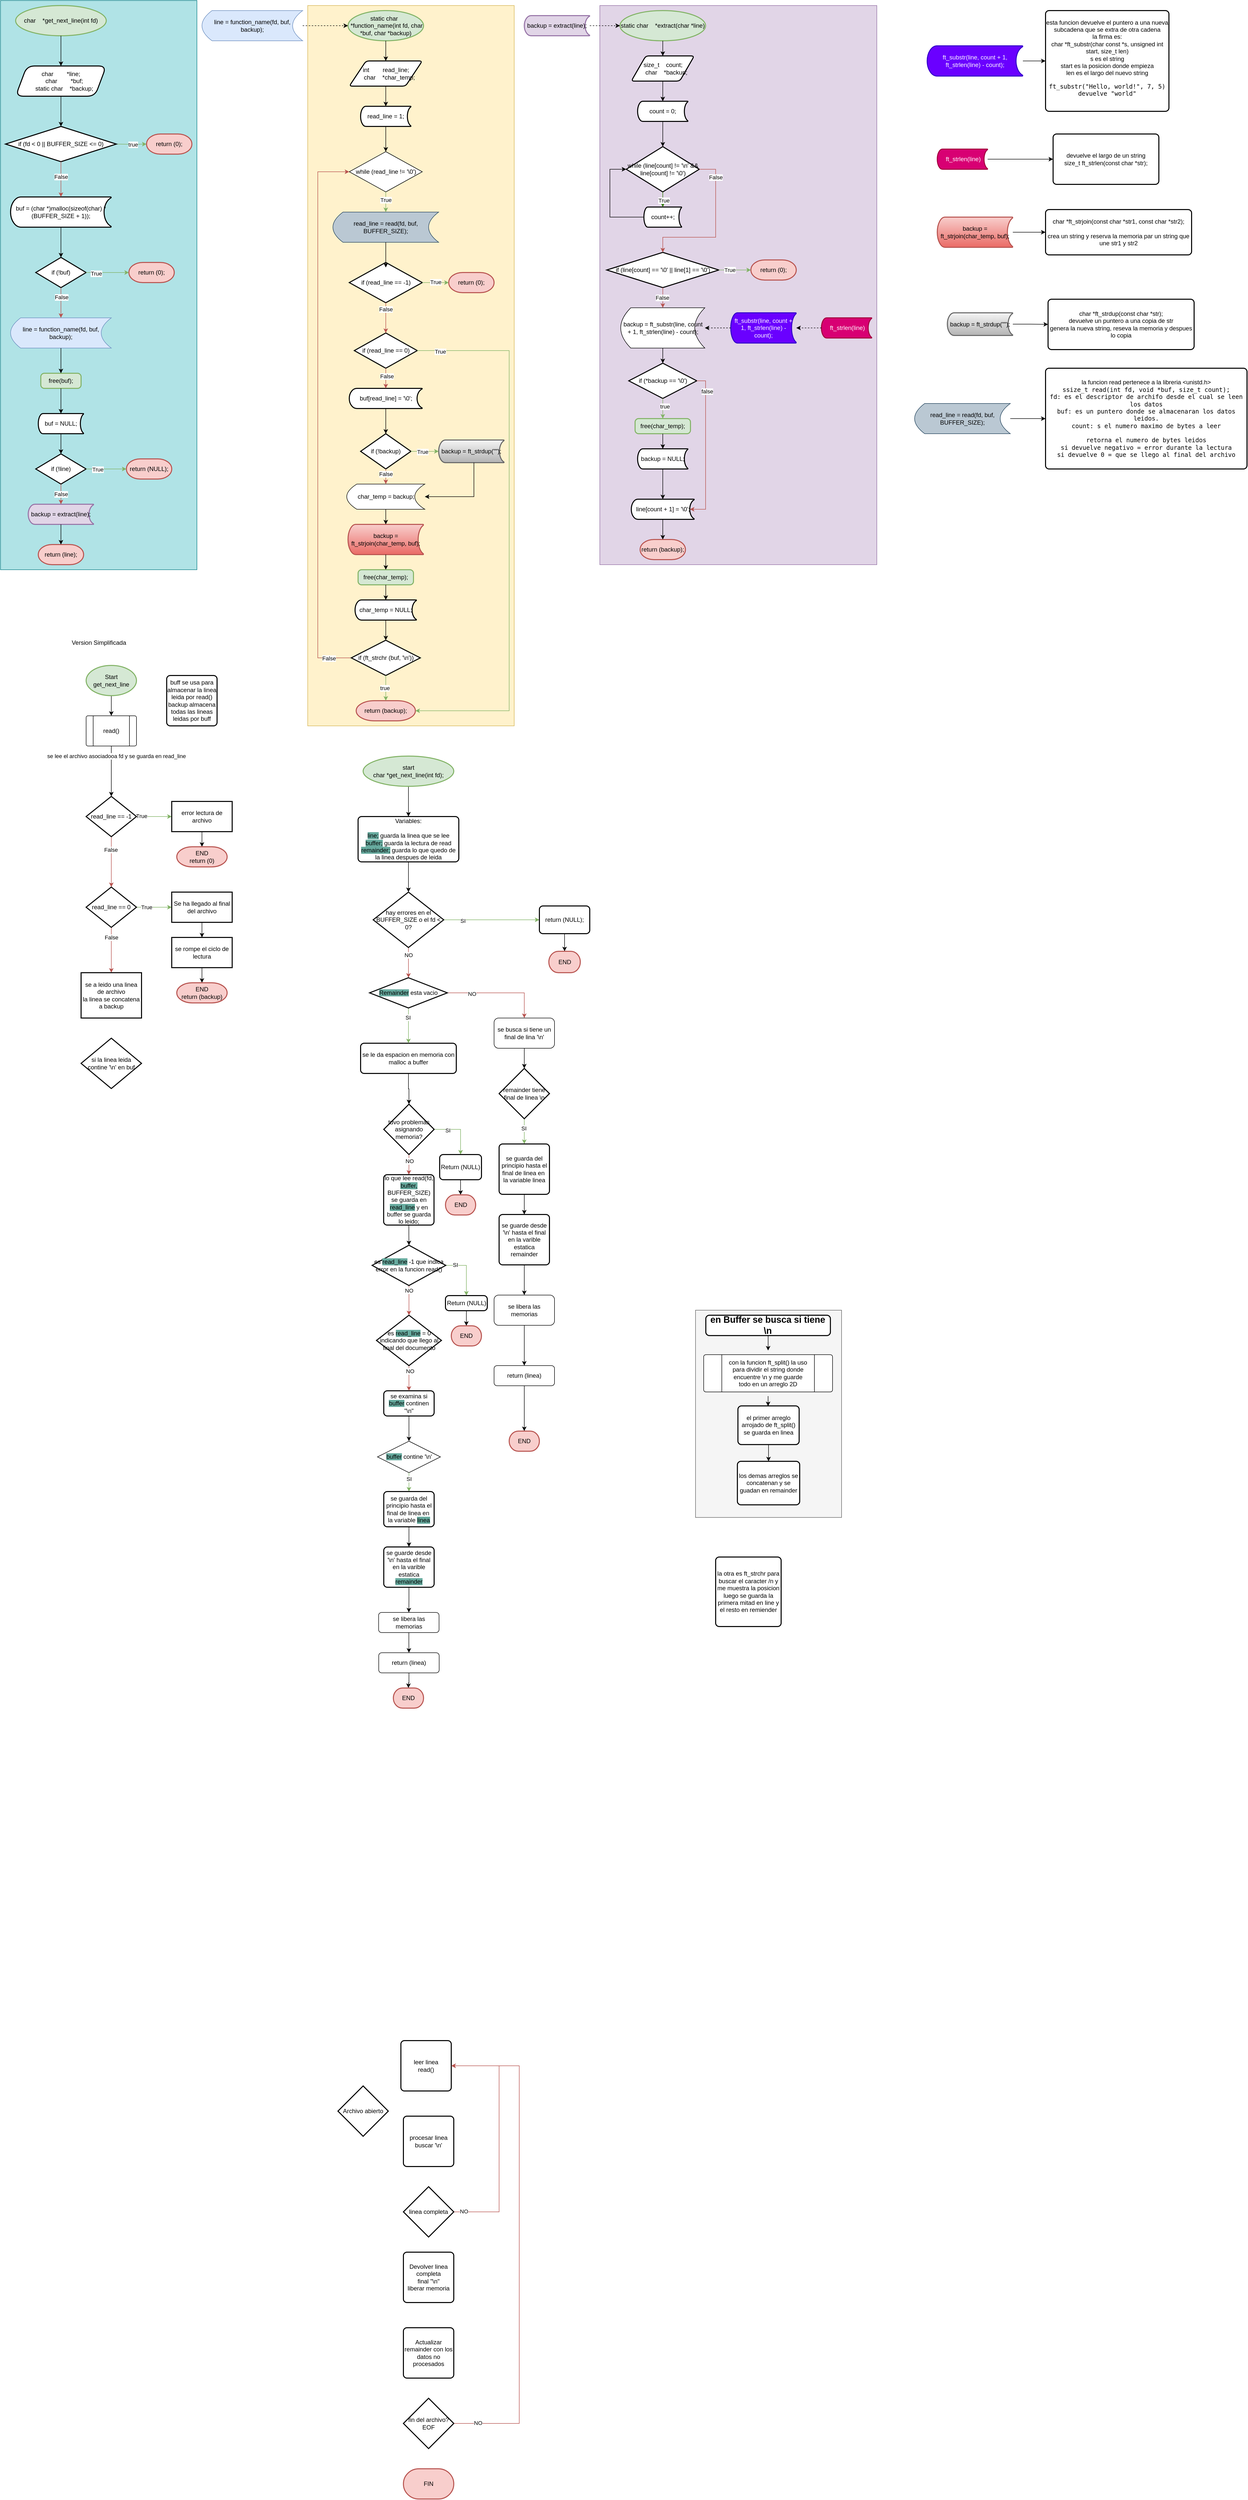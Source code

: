 <mxfile version="21.6.8" type="github">
  <diagram name="Page-1" id="OSPce-yFw67WcBIM2orQ">
    <mxGraphModel dx="619" dy="682" grid="1" gridSize="10" guides="1" tooltips="1" connect="1" arrows="1" fold="1" page="1" pageScale="1" pageWidth="850" pageHeight="1100" math="0" shadow="0">
      <root>
        <mxCell id="0" />
        <mxCell id="1" parent="0" />
        <mxCell id="i4OlTnIS3b3Mg1XfSlxI-40" value="" style="group" parent="1" vertex="1" connectable="0">
          <mxGeometry width="390" height="1130" as="geometry" />
        </mxCell>
        <mxCell id="i4OlTnIS3b3Mg1XfSlxI-39" value="" style="group;fillColor=#b0e3e6;strokeColor=#0e8088;container=0;" parent="i4OlTnIS3b3Mg1XfSlxI-40" vertex="1" connectable="0">
          <mxGeometry width="390" height="1130" as="geometry" />
        </mxCell>
        <mxCell id="i4OlTnIS3b3Mg1XfSlxI-1" value="char&amp;nbsp;&amp;nbsp;&amp;nbsp; *get_next_line(int fd)" style="strokeWidth=2;html=1;shape=mxgraph.flowchart.start_1;whiteSpace=wrap;fillColor=#d5e8d4;strokeColor=#82b366;" parent="i4OlTnIS3b3Mg1XfSlxI-40" vertex="1">
          <mxGeometry x="30" y="10" width="180" height="60" as="geometry" />
        </mxCell>
        <mxCell id="i4OlTnIS3b3Mg1XfSlxI-2" value="char&amp;nbsp;&amp;nbsp;&amp;nbsp; &amp;nbsp;&amp;nbsp;&amp;nbsp; *line;&lt;br&gt;&amp;nbsp;&amp;nbsp; &amp;nbsp;char&amp;nbsp;&amp;nbsp;&amp;nbsp; &amp;nbsp;&amp;nbsp;&amp;nbsp; *buf;&lt;br&gt;&amp;nbsp;&amp;nbsp; &amp;nbsp;static char&amp;nbsp;&amp;nbsp;&amp;nbsp; *backup;" style="shape=parallelogram;html=1;strokeWidth=2;perimeter=parallelogramPerimeter;whiteSpace=wrap;rounded=1;arcSize=30;size=0.125;" parent="i4OlTnIS3b3Mg1XfSlxI-40" vertex="1">
          <mxGeometry x="30" y="130" width="180" height="60" as="geometry" />
        </mxCell>
        <mxCell id="i4OlTnIS3b3Mg1XfSlxI-3" style="edgeStyle=orthogonalEdgeStyle;rounded=0;orthogonalLoop=1;jettySize=auto;html=1;" parent="i4OlTnIS3b3Mg1XfSlxI-40" source="i4OlTnIS3b3Mg1XfSlxI-1" target="i4OlTnIS3b3Mg1XfSlxI-2" edge="1">
          <mxGeometry relative="1" as="geometry" />
        </mxCell>
        <mxCell id="i4OlTnIS3b3Mg1XfSlxI-28" style="edgeStyle=orthogonalEdgeStyle;rounded=0;orthogonalLoop=1;jettySize=auto;html=1;fillColor=#d5e8d4;strokeColor=#82b366;entryX=0;entryY=0.5;entryDx=0;entryDy=0;entryPerimeter=0;" parent="i4OlTnIS3b3Mg1XfSlxI-40" target="i4OlTnIS3b3Mg1XfSlxI-7" edge="1">
          <mxGeometry relative="1" as="geometry">
            <mxPoint x="228" y="285" as="sourcePoint" />
            <mxPoint x="288" y="285" as="targetPoint" />
          </mxGeometry>
        </mxCell>
        <mxCell id="i4OlTnIS3b3Mg1XfSlxI-31" value="true" style="edgeLabel;html=1;align=center;verticalAlign=middle;resizable=0;points=[];" parent="i4OlTnIS3b3Mg1XfSlxI-28" vertex="1" connectable="0">
          <mxGeometry y="-3" relative="1" as="geometry">
            <mxPoint as="offset" />
          </mxGeometry>
        </mxCell>
        <mxCell id="i4OlTnIS3b3Mg1XfSlxI-4" value="if (fd &amp;lt; 0 || BUFFER_SIZE &amp;lt;= 0)" style="strokeWidth=2;html=1;shape=mxgraph.flowchart.decision;whiteSpace=wrap;" parent="i4OlTnIS3b3Mg1XfSlxI-40" vertex="1">
          <mxGeometry x="10" y="250" width="220" height="70" as="geometry" />
        </mxCell>
        <mxCell id="i4OlTnIS3b3Mg1XfSlxI-18" style="edgeStyle=orthogonalEdgeStyle;rounded=0;orthogonalLoop=1;jettySize=auto;html=1;" parent="i4OlTnIS3b3Mg1XfSlxI-40" source="i4OlTnIS3b3Mg1XfSlxI-2" target="i4OlTnIS3b3Mg1XfSlxI-4" edge="1">
          <mxGeometry relative="1" as="geometry" />
        </mxCell>
        <mxCell id="i4OlTnIS3b3Mg1XfSlxI-5" value="buf = (char *)malloc(sizeof(char) * (BUFFER_SIZE + 1));" style="strokeWidth=2;html=1;shape=mxgraph.flowchart.stored_data;whiteSpace=wrap;" parent="i4OlTnIS3b3Mg1XfSlxI-40" vertex="1">
          <mxGeometry x="20" y="390" width="200" height="60" as="geometry" />
        </mxCell>
        <mxCell id="i4OlTnIS3b3Mg1XfSlxI-19" style="edgeStyle=orthogonalEdgeStyle;rounded=0;orthogonalLoop=1;jettySize=auto;html=1;fillColor=#f8cecc;strokeColor=#b85450;" parent="i4OlTnIS3b3Mg1XfSlxI-40" source="i4OlTnIS3b3Mg1XfSlxI-4" target="i4OlTnIS3b3Mg1XfSlxI-5" edge="1">
          <mxGeometry relative="1" as="geometry" />
        </mxCell>
        <mxCell id="i4OlTnIS3b3Mg1XfSlxI-36" value="False" style="edgeLabel;html=1;align=center;verticalAlign=middle;resizable=0;points=[];" parent="i4OlTnIS3b3Mg1XfSlxI-19" vertex="1" connectable="0">
          <mxGeometry x="0.057" y="2" relative="1" as="geometry">
            <mxPoint x="-2" y="-7" as="offset" />
          </mxGeometry>
        </mxCell>
        <mxCell id="i4OlTnIS3b3Mg1XfSlxI-6" value="if (!buf)" style="strokeWidth=2;html=1;shape=mxgraph.flowchart.decision;whiteSpace=wrap;" parent="i4OlTnIS3b3Mg1XfSlxI-40" vertex="1">
          <mxGeometry x="70" y="510" width="100" height="60" as="geometry" />
        </mxCell>
        <mxCell id="i4OlTnIS3b3Mg1XfSlxI-20" style="edgeStyle=orthogonalEdgeStyle;rounded=0;orthogonalLoop=1;jettySize=auto;html=1;" parent="i4OlTnIS3b3Mg1XfSlxI-40" source="i4OlTnIS3b3Mg1XfSlxI-5" target="i4OlTnIS3b3Mg1XfSlxI-6" edge="1">
          <mxGeometry relative="1" as="geometry" />
        </mxCell>
        <mxCell id="i4OlTnIS3b3Mg1XfSlxI-7" value="return (0);" style="strokeWidth=2;html=1;shape=mxgraph.flowchart.terminator;whiteSpace=wrap;fillColor=#f8cecc;strokeColor=#b85450;" parent="i4OlTnIS3b3Mg1XfSlxI-40" vertex="1">
          <mxGeometry x="290" y="265" width="90" height="40" as="geometry" />
        </mxCell>
        <mxCell id="i4OlTnIS3b3Mg1XfSlxI-8" value="return (0);" style="strokeWidth=2;html=1;shape=mxgraph.flowchart.terminator;whiteSpace=wrap;fillColor=#f8cecc;strokeColor=#b85450;" parent="i4OlTnIS3b3Mg1XfSlxI-40" vertex="1">
          <mxGeometry x="255" y="520" width="90" height="40" as="geometry" />
        </mxCell>
        <mxCell id="i4OlTnIS3b3Mg1XfSlxI-27" style="edgeStyle=orthogonalEdgeStyle;rounded=0;orthogonalLoop=1;jettySize=auto;html=1;fillColor=#d5e8d4;strokeColor=#82b366;" parent="i4OlTnIS3b3Mg1XfSlxI-40" source="i4OlTnIS3b3Mg1XfSlxI-6" target="i4OlTnIS3b3Mg1XfSlxI-8" edge="1">
          <mxGeometry relative="1" as="geometry" />
        </mxCell>
        <mxCell id="i4OlTnIS3b3Mg1XfSlxI-32" value="True" style="edgeLabel;html=1;align=center;verticalAlign=middle;resizable=0;points=[];" parent="i4OlTnIS3b3Mg1XfSlxI-27" vertex="1" connectable="0">
          <mxGeometry x="-0.529" y="-2" relative="1" as="geometry">
            <mxPoint as="offset" />
          </mxGeometry>
        </mxCell>
        <mxCell id="i4OlTnIS3b3Mg1XfSlxI-9" value="line = function_name(fd, buf, backup);" style="shape=dataStorage;whiteSpace=wrap;html=1;fixedSize=1;fillColor=#dae8fc;strokeColor=#6c8ebf;" parent="i4OlTnIS3b3Mg1XfSlxI-40" vertex="1">
          <mxGeometry x="20" y="630" width="200" height="60" as="geometry" />
        </mxCell>
        <mxCell id="i4OlTnIS3b3Mg1XfSlxI-21" style="edgeStyle=orthogonalEdgeStyle;rounded=0;orthogonalLoop=1;jettySize=auto;html=1;entryX=0.5;entryY=0;entryDx=0;entryDy=0;fillColor=#f8cecc;strokeColor=#b85450;" parent="i4OlTnIS3b3Mg1XfSlxI-40" source="i4OlTnIS3b3Mg1XfSlxI-6" target="i4OlTnIS3b3Mg1XfSlxI-9" edge="1">
          <mxGeometry relative="1" as="geometry" />
        </mxCell>
        <mxCell id="i4OlTnIS3b3Mg1XfSlxI-35" value="False" style="edgeLabel;html=1;align=center;verticalAlign=middle;resizable=0;points=[];" parent="i4OlTnIS3b3Mg1XfSlxI-21" vertex="1" connectable="0">
          <mxGeometry x="-0.367" y="1" relative="1" as="geometry">
            <mxPoint as="offset" />
          </mxGeometry>
        </mxCell>
        <mxCell id="i4OlTnIS3b3Mg1XfSlxI-11" value="free(buf);" style="rounded=1;whiteSpace=wrap;html=1;absoluteArcSize=1;arcSize=14;strokeWidth=2;fillColor=#d5e8d4;strokeColor=#82b366;" parent="i4OlTnIS3b3Mg1XfSlxI-40" vertex="1">
          <mxGeometry x="80" y="740" width="80" height="30" as="geometry" />
        </mxCell>
        <mxCell id="i4OlTnIS3b3Mg1XfSlxI-22" style="edgeStyle=orthogonalEdgeStyle;rounded=0;orthogonalLoop=1;jettySize=auto;html=1;" parent="i4OlTnIS3b3Mg1XfSlxI-40" source="i4OlTnIS3b3Mg1XfSlxI-9" target="i4OlTnIS3b3Mg1XfSlxI-11" edge="1">
          <mxGeometry relative="1" as="geometry" />
        </mxCell>
        <mxCell id="i4OlTnIS3b3Mg1XfSlxI-12" value="buf = NULL;" style="strokeWidth=2;html=1;shape=mxgraph.flowchart.stored_data;whiteSpace=wrap;" parent="i4OlTnIS3b3Mg1XfSlxI-40" vertex="1">
          <mxGeometry x="75" y="820" width="90" height="40" as="geometry" />
        </mxCell>
        <mxCell id="i4OlTnIS3b3Mg1XfSlxI-23" style="edgeStyle=orthogonalEdgeStyle;rounded=0;orthogonalLoop=1;jettySize=auto;html=1;entryX=0.5;entryY=0;entryDx=0;entryDy=0;entryPerimeter=0;" parent="i4OlTnIS3b3Mg1XfSlxI-40" source="i4OlTnIS3b3Mg1XfSlxI-11" target="i4OlTnIS3b3Mg1XfSlxI-12" edge="1">
          <mxGeometry relative="1" as="geometry" />
        </mxCell>
        <mxCell id="i4OlTnIS3b3Mg1XfSlxI-13" value="if (!line)" style="strokeWidth=2;html=1;shape=mxgraph.flowchart.decision;whiteSpace=wrap;" parent="i4OlTnIS3b3Mg1XfSlxI-40" vertex="1">
          <mxGeometry x="70" y="900" width="100" height="60" as="geometry" />
        </mxCell>
        <mxCell id="i4OlTnIS3b3Mg1XfSlxI-24" style="edgeStyle=orthogonalEdgeStyle;rounded=0;orthogonalLoop=1;jettySize=auto;html=1;" parent="i4OlTnIS3b3Mg1XfSlxI-40" source="i4OlTnIS3b3Mg1XfSlxI-12" target="i4OlTnIS3b3Mg1XfSlxI-13" edge="1">
          <mxGeometry relative="1" as="geometry" />
        </mxCell>
        <mxCell id="i4OlTnIS3b3Mg1XfSlxI-14" value="backup = extract(line);" style="strokeWidth=2;html=1;shape=mxgraph.flowchart.stored_data;whiteSpace=wrap;fillColor=#e1d5e7;strokeColor=#9673a6;" parent="i4OlTnIS3b3Mg1XfSlxI-40" vertex="1">
          <mxGeometry x="55" y="1000" width="130" height="40" as="geometry" />
        </mxCell>
        <mxCell id="i4OlTnIS3b3Mg1XfSlxI-25" style="edgeStyle=orthogonalEdgeStyle;rounded=0;orthogonalLoop=1;jettySize=auto;html=1;fillColor=#f8cecc;strokeColor=#b85450;" parent="i4OlTnIS3b3Mg1XfSlxI-40" source="i4OlTnIS3b3Mg1XfSlxI-13" target="i4OlTnIS3b3Mg1XfSlxI-14" edge="1">
          <mxGeometry relative="1" as="geometry" />
        </mxCell>
        <mxCell id="i4OlTnIS3b3Mg1XfSlxI-34" value="False" style="edgeLabel;html=1;align=center;verticalAlign=middle;resizable=0;points=[];" parent="i4OlTnIS3b3Mg1XfSlxI-25" vertex="1" connectable="0">
          <mxGeometry relative="1" as="geometry">
            <mxPoint as="offset" />
          </mxGeometry>
        </mxCell>
        <mxCell id="i4OlTnIS3b3Mg1XfSlxI-15" value="return (line);" style="strokeWidth=2;html=1;shape=mxgraph.flowchart.terminator;whiteSpace=wrap;fillColor=#f8cecc;strokeColor=#b85450;" parent="i4OlTnIS3b3Mg1XfSlxI-40" vertex="1">
          <mxGeometry x="75" y="1080" width="90" height="40" as="geometry" />
        </mxCell>
        <mxCell id="i4OlTnIS3b3Mg1XfSlxI-26" style="edgeStyle=orthogonalEdgeStyle;rounded=0;orthogonalLoop=1;jettySize=auto;html=1;" parent="i4OlTnIS3b3Mg1XfSlxI-40" source="i4OlTnIS3b3Mg1XfSlxI-14" target="i4OlTnIS3b3Mg1XfSlxI-15" edge="1">
          <mxGeometry relative="1" as="geometry" />
        </mxCell>
        <mxCell id="i4OlTnIS3b3Mg1XfSlxI-29" value="return (NULL);" style="strokeWidth=2;html=1;shape=mxgraph.flowchart.terminator;whiteSpace=wrap;fillColor=#f8cecc;strokeColor=#b85450;" parent="i4OlTnIS3b3Mg1XfSlxI-40" vertex="1">
          <mxGeometry x="250" y="910" width="90" height="40" as="geometry" />
        </mxCell>
        <mxCell id="i4OlTnIS3b3Mg1XfSlxI-30" style="edgeStyle=orthogonalEdgeStyle;rounded=0;orthogonalLoop=1;jettySize=auto;html=1;fillColor=#d5e8d4;strokeColor=#82b366;" parent="i4OlTnIS3b3Mg1XfSlxI-40" source="i4OlTnIS3b3Mg1XfSlxI-13" target="i4OlTnIS3b3Mg1XfSlxI-29" edge="1">
          <mxGeometry relative="1" as="geometry" />
        </mxCell>
        <mxCell id="i4OlTnIS3b3Mg1XfSlxI-33" value="True" style="edgeLabel;html=1;align=center;verticalAlign=middle;resizable=0;points=[];" parent="i4OlTnIS3b3Mg1XfSlxI-30" vertex="1" connectable="0">
          <mxGeometry x="-0.425" y="-1" relative="1" as="geometry">
            <mxPoint as="offset" />
          </mxGeometry>
        </mxCell>
        <mxCell id="i4OlTnIS3b3Mg1XfSlxI-196" style="edgeStyle=orthogonalEdgeStyle;rounded=0;orthogonalLoop=1;jettySize=auto;html=1;" parent="1" source="i4OlTnIS3b3Mg1XfSlxI-46" target="i4OlTnIS3b3Mg1XfSlxI-193" edge="1">
          <mxGeometry relative="1" as="geometry" />
        </mxCell>
        <mxCell id="i4OlTnIS3b3Mg1XfSlxI-46" value="read_line = read(fd, buf, BUFFER_SIZE);" style="shape=dataStorage;whiteSpace=wrap;html=1;fixedSize=1;fillColor=#bac8d3;strokeColor=#23445d;" parent="1" vertex="1">
          <mxGeometry x="1815" y="800" width="190" height="60" as="geometry" />
        </mxCell>
        <mxCell id="i4OlTnIS3b3Mg1XfSlxI-191" style="edgeStyle=orthogonalEdgeStyle;rounded=0;orthogonalLoop=1;jettySize=auto;html=1;" parent="1" source="i4OlTnIS3b3Mg1XfSlxI-52" target="i4OlTnIS3b3Mg1XfSlxI-190" edge="1">
          <mxGeometry relative="1" as="geometry" />
        </mxCell>
        <mxCell id="i4OlTnIS3b3Mg1XfSlxI-52" value="backup = ft_strdup(&quot;&quot;);" style="strokeWidth=2;html=1;shape=mxgraph.flowchart.stored_data;whiteSpace=wrap;fillColor=#f5f5f5;gradientColor=#b3b3b3;strokeColor=#666666;" parent="1" vertex="1">
          <mxGeometry x="1880" y="620" width="130" height="45" as="geometry" />
        </mxCell>
        <mxCell id="i4OlTnIS3b3Mg1XfSlxI-189" style="edgeStyle=orthogonalEdgeStyle;rounded=0;orthogonalLoop=1;jettySize=auto;html=1;entryX=0;entryY=0.5;entryDx=0;entryDy=0;" parent="1" source="i4OlTnIS3b3Mg1XfSlxI-55" target="i4OlTnIS3b3Mg1XfSlxI-188" edge="1">
          <mxGeometry relative="1" as="geometry" />
        </mxCell>
        <mxCell id="i4OlTnIS3b3Mg1XfSlxI-55" value="backup = ft_strjoin(char_temp, buf);" style="strokeWidth=2;html=1;shape=mxgraph.flowchart.stored_data;whiteSpace=wrap;fillColor=#f8cecc;gradientColor=#ea6b66;strokeColor=#b85450;" parent="1" vertex="1">
          <mxGeometry x="1860" y="430" width="150" height="60" as="geometry" />
        </mxCell>
        <mxCell id="i4OlTnIS3b3Mg1XfSlxI-187" style="edgeStyle=orthogonalEdgeStyle;rounded=0;orthogonalLoop=1;jettySize=auto;html=1;" parent="1" source="i4OlTnIS3b3Mg1XfSlxI-141" target="i4OlTnIS3b3Mg1XfSlxI-186" edge="1">
          <mxGeometry relative="1" as="geometry" />
        </mxCell>
        <mxCell id="i4OlTnIS3b3Mg1XfSlxI-141" value="&amp;nbsp;ft_strlen(line)" style="strokeWidth=2;html=1;shape=mxgraph.flowchart.stored_data;whiteSpace=wrap;fillColor=#d80073;strokeColor=#A50040;fontColor=#ffffff;" parent="1" vertex="1">
          <mxGeometry x="1860" y="295" width="100" height="40" as="geometry" />
        </mxCell>
        <mxCell id="i4OlTnIS3b3Mg1XfSlxI-185" style="edgeStyle=orthogonalEdgeStyle;rounded=0;orthogonalLoop=1;jettySize=auto;html=1;" parent="1" source="i4OlTnIS3b3Mg1XfSlxI-142" target="i4OlTnIS3b3Mg1XfSlxI-184" edge="1">
          <mxGeometry relative="1" as="geometry" />
        </mxCell>
        <mxCell id="i4OlTnIS3b3Mg1XfSlxI-142" value="ft_substr(line, count + 1, ft_strlen(line) - count);" style="strokeWidth=2;html=1;shape=mxgraph.flowchart.stored_data;whiteSpace=wrap;fillColor=#6a00ff;strokeColor=#3700CC;fontColor=#ffffff;" parent="1" vertex="1">
          <mxGeometry x="1840" y="90" width="190" height="60" as="geometry" />
        </mxCell>
        <mxCell id="i4OlTnIS3b3Mg1XfSlxI-179" value="" style="group" parent="1" vertex="1" connectable="0">
          <mxGeometry x="1040" y="10" width="700" height="1110" as="geometry" />
        </mxCell>
        <mxCell id="i4OlTnIS3b3Mg1XfSlxI-177" value="" style="group" parent="i4OlTnIS3b3Mg1XfSlxI-179" vertex="1" connectable="0">
          <mxGeometry x="150" width="550" height="1110" as="geometry" />
        </mxCell>
        <mxCell id="i4OlTnIS3b3Mg1XfSlxI-176" value="" style="group;fillColor=#e1d5e7;strokeColor=#9673a6;container=0;" parent="i4OlTnIS3b3Mg1XfSlxI-177" vertex="1" connectable="0">
          <mxGeometry width="550" height="1110" as="geometry" />
        </mxCell>
        <mxCell id="i4OlTnIS3b3Mg1XfSlxI-131" value="static char&amp;nbsp;&amp;nbsp;&amp;nbsp; *extract(char *line)" style="strokeWidth=2;html=1;shape=mxgraph.flowchart.start_1;whiteSpace=wrap;fillColor=#d5e8d4;strokeColor=#82b366;" parent="i4OlTnIS3b3Mg1XfSlxI-177" vertex="1">
          <mxGeometry x="40" y="10" width="170" height="60" as="geometry" />
        </mxCell>
        <mxCell id="i4OlTnIS3b3Mg1XfSlxI-132" value="size_t&amp;nbsp;&amp;nbsp;&amp;nbsp; count;&lt;br&gt;&amp;nbsp;&amp;nbsp; &amp;nbsp;char&amp;nbsp;&amp;nbsp;&amp;nbsp; *backup;&lt;br&gt;" style="shape=parallelogram;html=1;strokeWidth=2;perimeter=parallelogramPerimeter;whiteSpace=wrap;rounded=1;arcSize=12;size=0.23;" parent="i4OlTnIS3b3Mg1XfSlxI-177" vertex="1">
          <mxGeometry x="62.5" y="100" width="125" height="50" as="geometry" />
        </mxCell>
        <mxCell id="i4OlTnIS3b3Mg1XfSlxI-153" style="edgeStyle=orthogonalEdgeStyle;rounded=0;orthogonalLoop=1;jettySize=auto;html=1;" parent="i4OlTnIS3b3Mg1XfSlxI-177" source="i4OlTnIS3b3Mg1XfSlxI-131" target="i4OlTnIS3b3Mg1XfSlxI-132" edge="1">
          <mxGeometry relative="1" as="geometry" />
        </mxCell>
        <mxCell id="i4OlTnIS3b3Mg1XfSlxI-135" value="count = 0;" style="strokeWidth=2;html=1;shape=mxgraph.flowchart.stored_data;whiteSpace=wrap;" parent="i4OlTnIS3b3Mg1XfSlxI-177" vertex="1">
          <mxGeometry x="75" y="190" width="100" height="40" as="geometry" />
        </mxCell>
        <mxCell id="i4OlTnIS3b3Mg1XfSlxI-154" style="edgeStyle=orthogonalEdgeStyle;rounded=0;orthogonalLoop=1;jettySize=auto;html=1;" parent="i4OlTnIS3b3Mg1XfSlxI-177" source="i4OlTnIS3b3Mg1XfSlxI-132" target="i4OlTnIS3b3Mg1XfSlxI-135" edge="1">
          <mxGeometry relative="1" as="geometry" />
        </mxCell>
        <mxCell id="i4OlTnIS3b3Mg1XfSlxI-136" value="while (line[count] != &#39;\n&#39; &amp;amp;&amp;amp; line[count] != &#39;\0&#39;)" style="strokeWidth=2;html=1;shape=mxgraph.flowchart.decision;whiteSpace=wrap;" parent="i4OlTnIS3b3Mg1XfSlxI-177" vertex="1">
          <mxGeometry x="52.5" y="280" width="145" height="90" as="geometry" />
        </mxCell>
        <mxCell id="i4OlTnIS3b3Mg1XfSlxI-155" style="edgeStyle=orthogonalEdgeStyle;rounded=0;orthogonalLoop=1;jettySize=auto;html=1;entryX=0.5;entryY=0;entryDx=0;entryDy=0;entryPerimeter=0;" parent="i4OlTnIS3b3Mg1XfSlxI-177" source="i4OlTnIS3b3Mg1XfSlxI-135" target="i4OlTnIS3b3Mg1XfSlxI-136" edge="1">
          <mxGeometry relative="1" as="geometry" />
        </mxCell>
        <mxCell id="i4OlTnIS3b3Mg1XfSlxI-157" style="edgeStyle=orthogonalEdgeStyle;rounded=0;orthogonalLoop=1;jettySize=auto;html=1;entryX=0;entryY=0.5;entryDx=0;entryDy=0;entryPerimeter=0;" parent="i4OlTnIS3b3Mg1XfSlxI-177" source="i4OlTnIS3b3Mg1XfSlxI-137" target="i4OlTnIS3b3Mg1XfSlxI-136" edge="1">
          <mxGeometry relative="1" as="geometry">
            <Array as="points">
              <mxPoint x="20" y="420" />
              <mxPoint x="20" y="325" />
            </Array>
          </mxGeometry>
        </mxCell>
        <mxCell id="i4OlTnIS3b3Mg1XfSlxI-137" value="count++;" style="strokeWidth=2;html=1;shape=mxgraph.flowchart.stored_data;whiteSpace=wrap;" parent="i4OlTnIS3b3Mg1XfSlxI-177" vertex="1">
          <mxGeometry x="87.5" y="400" width="75" height="40" as="geometry" />
        </mxCell>
        <mxCell id="i4OlTnIS3b3Mg1XfSlxI-156" style="edgeStyle=orthogonalEdgeStyle;rounded=0;orthogonalLoop=1;jettySize=auto;html=1;entryX=0.5;entryY=0;entryDx=0;entryDy=0;entryPerimeter=0;fillColor=#60a917;strokeColor=#2D7600;" parent="i4OlTnIS3b3Mg1XfSlxI-177" source="i4OlTnIS3b3Mg1XfSlxI-136" target="i4OlTnIS3b3Mg1XfSlxI-137" edge="1">
          <mxGeometry relative="1" as="geometry" />
        </mxCell>
        <mxCell id="i4OlTnIS3b3Mg1XfSlxI-158" value="True" style="edgeLabel;html=1;align=center;verticalAlign=middle;resizable=0;points=[];" parent="i4OlTnIS3b3Mg1XfSlxI-156" vertex="1" connectable="0">
          <mxGeometry x="0.48" y="2" relative="1" as="geometry">
            <mxPoint as="offset" />
          </mxGeometry>
        </mxCell>
        <mxCell id="i4OlTnIS3b3Mg1XfSlxI-138" value="if (line[count] == &#39;\0&#39; || line[1] == &#39;\0&#39;)" style="strokeWidth=2;html=1;shape=mxgraph.flowchart.decision;whiteSpace=wrap;" parent="i4OlTnIS3b3Mg1XfSlxI-177" vertex="1">
          <mxGeometry x="13.75" y="490" width="222.5" height="70" as="geometry" />
        </mxCell>
        <mxCell id="i4OlTnIS3b3Mg1XfSlxI-159" style="edgeStyle=orthogonalEdgeStyle;rounded=0;orthogonalLoop=1;jettySize=auto;html=1;entryX=0.5;entryY=0;entryDx=0;entryDy=0;entryPerimeter=0;fillColor=#f8cecc;strokeColor=#b85450;" parent="i4OlTnIS3b3Mg1XfSlxI-177" source="i4OlTnIS3b3Mg1XfSlxI-136" target="i4OlTnIS3b3Mg1XfSlxI-138" edge="1">
          <mxGeometry relative="1" as="geometry">
            <Array as="points">
              <mxPoint x="230" y="325" />
              <mxPoint x="230" y="460" />
              <mxPoint x="125" y="460" />
            </Array>
          </mxGeometry>
        </mxCell>
        <mxCell id="i4OlTnIS3b3Mg1XfSlxI-160" value="False" style="edgeLabel;html=1;align=center;verticalAlign=middle;resizable=0;points=[];" parent="i4OlTnIS3b3Mg1XfSlxI-159" vertex="1" connectable="0">
          <mxGeometry x="-0.679" relative="1" as="geometry">
            <mxPoint as="offset" />
          </mxGeometry>
        </mxCell>
        <mxCell id="i4OlTnIS3b3Mg1XfSlxI-140" value="return (0);" style="strokeWidth=2;html=1;shape=mxgraph.flowchart.terminator;whiteSpace=wrap;fillColor=#f8cecc;strokeColor=#b85450;" parent="i4OlTnIS3b3Mg1XfSlxI-177" vertex="1">
          <mxGeometry x="300" y="505" width="90" height="40" as="geometry" />
        </mxCell>
        <mxCell id="i4OlTnIS3b3Mg1XfSlxI-161" style="edgeStyle=orthogonalEdgeStyle;rounded=0;orthogonalLoop=1;jettySize=auto;html=1;entryX=0;entryY=0.5;entryDx=0;entryDy=0;entryPerimeter=0;fillColor=#d5e8d4;strokeColor=#82b366;" parent="i4OlTnIS3b3Mg1XfSlxI-177" source="i4OlTnIS3b3Mg1XfSlxI-138" target="i4OlTnIS3b3Mg1XfSlxI-140" edge="1">
          <mxGeometry relative="1" as="geometry" />
        </mxCell>
        <mxCell id="i4OlTnIS3b3Mg1XfSlxI-162" value="True" style="edgeLabel;html=1;align=center;verticalAlign=middle;resizable=0;points=[];" parent="i4OlTnIS3b3Mg1XfSlxI-161" vertex="1" connectable="0">
          <mxGeometry x="-0.349" relative="1" as="geometry">
            <mxPoint as="offset" />
          </mxGeometry>
        </mxCell>
        <mxCell id="i4OlTnIS3b3Mg1XfSlxI-143" value="&amp;nbsp;ft_strlen(line)" style="strokeWidth=2;html=1;shape=mxgraph.flowchart.stored_data;whiteSpace=wrap;fillColor=#d80073;strokeColor=#A50040;fontColor=#ffffff;" parent="i4OlTnIS3b3Mg1XfSlxI-177" vertex="1">
          <mxGeometry x="440" y="620" width="100" height="40" as="geometry" />
        </mxCell>
        <mxCell id="i4OlTnIS3b3Mg1XfSlxI-144" value="ft_substr(line, count + 1, ft_strlen(line) - count);" style="strokeWidth=2;html=1;shape=mxgraph.flowchart.stored_data;whiteSpace=wrap;fillColor=#6a00ff;strokeColor=#3700CC;fontColor=#ffffff;" parent="i4OlTnIS3b3Mg1XfSlxI-177" vertex="1">
          <mxGeometry x="260" y="610" width="130" height="60" as="geometry" />
        </mxCell>
        <mxCell id="i4OlTnIS3b3Mg1XfSlxI-147" style="edgeStyle=orthogonalEdgeStyle;rounded=0;orthogonalLoop=1;jettySize=auto;html=1;dashed=1;" parent="i4OlTnIS3b3Mg1XfSlxI-177" source="i4OlTnIS3b3Mg1XfSlxI-143" target="i4OlTnIS3b3Mg1XfSlxI-144" edge="1">
          <mxGeometry relative="1" as="geometry" />
        </mxCell>
        <mxCell id="i4OlTnIS3b3Mg1XfSlxI-145" value="backup = ft_substr(line, count + 1, ft_strlen(line) - count);" style="shape=dataStorage;whiteSpace=wrap;html=1;fixedSize=1;" parent="i4OlTnIS3b3Mg1XfSlxI-177" vertex="1">
          <mxGeometry x="41.5" y="600" width="167" height="80" as="geometry" />
        </mxCell>
        <mxCell id="i4OlTnIS3b3Mg1XfSlxI-166" style="edgeStyle=orthogonalEdgeStyle;rounded=0;orthogonalLoop=1;jettySize=auto;html=1;entryX=0.5;entryY=0;entryDx=0;entryDy=0;fillColor=#f8cecc;strokeColor=#b85450;" parent="i4OlTnIS3b3Mg1XfSlxI-177" source="i4OlTnIS3b3Mg1XfSlxI-138" target="i4OlTnIS3b3Mg1XfSlxI-145" edge="1">
          <mxGeometry relative="1" as="geometry" />
        </mxCell>
        <mxCell id="i4OlTnIS3b3Mg1XfSlxI-167" value="False" style="edgeLabel;html=1;align=center;verticalAlign=middle;resizable=0;points=[];" parent="i4OlTnIS3b3Mg1XfSlxI-166" vertex="1" connectable="0">
          <mxGeometry x="0.003" y="-1" relative="1" as="geometry">
            <mxPoint as="offset" />
          </mxGeometry>
        </mxCell>
        <mxCell id="i4OlTnIS3b3Mg1XfSlxI-146" style="edgeStyle=orthogonalEdgeStyle;rounded=0;orthogonalLoop=1;jettySize=auto;html=1;dashed=1;" parent="i4OlTnIS3b3Mg1XfSlxI-177" source="i4OlTnIS3b3Mg1XfSlxI-144" target="i4OlTnIS3b3Mg1XfSlxI-145" edge="1">
          <mxGeometry relative="1" as="geometry" />
        </mxCell>
        <mxCell id="i4OlTnIS3b3Mg1XfSlxI-148" value="if (*backup == &#39;\0&#39;)" style="strokeWidth=2;html=1;shape=mxgraph.flowchart.decision;whiteSpace=wrap;" parent="i4OlTnIS3b3Mg1XfSlxI-177" vertex="1">
          <mxGeometry x="57.5" y="710" width="135" height="70" as="geometry" />
        </mxCell>
        <mxCell id="i4OlTnIS3b3Mg1XfSlxI-168" style="edgeStyle=orthogonalEdgeStyle;rounded=0;orthogonalLoop=1;jettySize=auto;html=1;" parent="i4OlTnIS3b3Mg1XfSlxI-177" source="i4OlTnIS3b3Mg1XfSlxI-145" target="i4OlTnIS3b3Mg1XfSlxI-148" edge="1">
          <mxGeometry relative="1" as="geometry" />
        </mxCell>
        <mxCell id="i4OlTnIS3b3Mg1XfSlxI-149" value="free(char_temp);" style="rounded=1;whiteSpace=wrap;html=1;absoluteArcSize=1;arcSize=14;strokeWidth=2;fillColor=#d5e8d4;strokeColor=#82b366;" parent="i4OlTnIS3b3Mg1XfSlxI-177" vertex="1">
          <mxGeometry x="70" y="820" width="110" height="30" as="geometry" />
        </mxCell>
        <mxCell id="i4OlTnIS3b3Mg1XfSlxI-169" style="edgeStyle=orthogonalEdgeStyle;rounded=0;orthogonalLoop=1;jettySize=auto;html=1;fillColor=#d5e8d4;strokeColor=#82b366;" parent="i4OlTnIS3b3Mg1XfSlxI-177" source="i4OlTnIS3b3Mg1XfSlxI-148" target="i4OlTnIS3b3Mg1XfSlxI-149" edge="1">
          <mxGeometry relative="1" as="geometry" />
        </mxCell>
        <mxCell id="i4OlTnIS3b3Mg1XfSlxI-170" value="true" style="edgeLabel;html=1;align=center;verticalAlign=middle;resizable=0;points=[];" parent="i4OlTnIS3b3Mg1XfSlxI-169" vertex="1" connectable="0">
          <mxGeometry x="-0.233" y="4" relative="1" as="geometry">
            <mxPoint as="offset" />
          </mxGeometry>
        </mxCell>
        <mxCell id="i4OlTnIS3b3Mg1XfSlxI-150" value="backup = NULL;" style="strokeWidth=2;html=1;shape=mxgraph.flowchart.stored_data;whiteSpace=wrap;" parent="i4OlTnIS3b3Mg1XfSlxI-177" vertex="1">
          <mxGeometry x="75" y="880" width="100" height="40" as="geometry" />
        </mxCell>
        <mxCell id="i4OlTnIS3b3Mg1XfSlxI-171" style="edgeStyle=orthogonalEdgeStyle;rounded=0;orthogonalLoop=1;jettySize=auto;html=1;" parent="i4OlTnIS3b3Mg1XfSlxI-177" source="i4OlTnIS3b3Mg1XfSlxI-149" target="i4OlTnIS3b3Mg1XfSlxI-150" edge="1">
          <mxGeometry relative="1" as="geometry" />
        </mxCell>
        <mxCell id="i4OlTnIS3b3Mg1XfSlxI-151" value="line[count + 1] = &#39;\0&#39;;" style="strokeWidth=2;html=1;shape=mxgraph.flowchart.stored_data;whiteSpace=wrap;" parent="i4OlTnIS3b3Mg1XfSlxI-177" vertex="1">
          <mxGeometry x="62.5" y="980" width="125" height="40" as="geometry" />
        </mxCell>
        <mxCell id="i4OlTnIS3b3Mg1XfSlxI-172" style="edgeStyle=orthogonalEdgeStyle;rounded=0;orthogonalLoop=1;jettySize=auto;html=1;entryX=0.93;entryY=0.5;entryDx=0;entryDy=0;entryPerimeter=0;fillColor=#f8cecc;strokeColor=#b85450;" parent="i4OlTnIS3b3Mg1XfSlxI-177" source="i4OlTnIS3b3Mg1XfSlxI-148" target="i4OlTnIS3b3Mg1XfSlxI-151" edge="1">
          <mxGeometry relative="1" as="geometry">
            <Array as="points">
              <mxPoint x="210" y="745" />
              <mxPoint x="210" y="1000" />
            </Array>
          </mxGeometry>
        </mxCell>
        <mxCell id="i4OlTnIS3b3Mg1XfSlxI-173" value="false" style="edgeLabel;html=1;align=center;verticalAlign=middle;resizable=0;points=[];" parent="i4OlTnIS3b3Mg1XfSlxI-172" vertex="1" connectable="0">
          <mxGeometry x="-0.753" y="3" relative="1" as="geometry">
            <mxPoint y="1" as="offset" />
          </mxGeometry>
        </mxCell>
        <mxCell id="i4OlTnIS3b3Mg1XfSlxI-174" style="edgeStyle=orthogonalEdgeStyle;rounded=0;orthogonalLoop=1;jettySize=auto;html=1;" parent="i4OlTnIS3b3Mg1XfSlxI-177" source="i4OlTnIS3b3Mg1XfSlxI-150" target="i4OlTnIS3b3Mg1XfSlxI-151" edge="1">
          <mxGeometry relative="1" as="geometry" />
        </mxCell>
        <mxCell id="i4OlTnIS3b3Mg1XfSlxI-152" value="return (backup);" style="strokeWidth=2;html=1;shape=mxgraph.flowchart.terminator;whiteSpace=wrap;fillColor=#f8cecc;strokeColor=#b85450;" parent="i4OlTnIS3b3Mg1XfSlxI-177" vertex="1">
          <mxGeometry x="80" y="1060" width="90" height="40" as="geometry" />
        </mxCell>
        <mxCell id="i4OlTnIS3b3Mg1XfSlxI-175" style="edgeStyle=orthogonalEdgeStyle;rounded=0;orthogonalLoop=1;jettySize=auto;html=1;" parent="i4OlTnIS3b3Mg1XfSlxI-177" source="i4OlTnIS3b3Mg1XfSlxI-151" target="i4OlTnIS3b3Mg1XfSlxI-152" edge="1">
          <mxGeometry relative="1" as="geometry" />
        </mxCell>
        <mxCell id="i4OlTnIS3b3Mg1XfSlxI-178" style="edgeStyle=orthogonalEdgeStyle;rounded=0;orthogonalLoop=1;jettySize=auto;html=1;entryX=0;entryY=0.5;entryDx=0;entryDy=0;entryPerimeter=0;dashed=1;" parent="i4OlTnIS3b3Mg1XfSlxI-179" source="i4OlTnIS3b3Mg1XfSlxI-16" target="i4OlTnIS3b3Mg1XfSlxI-131" edge="1">
          <mxGeometry relative="1" as="geometry" />
        </mxCell>
        <mxCell id="i4OlTnIS3b3Mg1XfSlxI-16" value="backup = extract(line);" style="strokeWidth=2;html=1;shape=mxgraph.flowchart.stored_data;whiteSpace=wrap;fillColor=#e1d5e7;strokeColor=#9673a6;" parent="i4OlTnIS3b3Mg1XfSlxI-179" vertex="1">
          <mxGeometry y="20" width="130" height="40" as="geometry" />
        </mxCell>
        <mxCell id="i4OlTnIS3b3Mg1XfSlxI-183" value="" style="group" parent="1" vertex="1" connectable="0">
          <mxGeometry x="400" y="10" width="620" height="1430" as="geometry" />
        </mxCell>
        <mxCell id="i4OlTnIS3b3Mg1XfSlxI-181" value="" style="group" parent="i4OlTnIS3b3Mg1XfSlxI-183" vertex="1" connectable="0">
          <mxGeometry x="210" width="410" height="1430" as="geometry" />
        </mxCell>
        <mxCell id="i4OlTnIS3b3Mg1XfSlxI-126" value="" style="group;fillColor=#fff2cc;strokeColor=#d6b656;container=0;" parent="i4OlTnIS3b3Mg1XfSlxI-181" vertex="1" connectable="0">
          <mxGeometry width="410" height="1430" as="geometry" />
        </mxCell>
        <mxCell id="i4OlTnIS3b3Mg1XfSlxI-41" value="static char&amp;nbsp;&amp;nbsp; &amp;nbsp;*function_name(int fd, char *buf, char *backup)" style="strokeWidth=2;html=1;shape=mxgraph.flowchart.start_1;whiteSpace=wrap;fillColor=#d5e8d4;strokeColor=#82b366;" parent="i4OlTnIS3b3Mg1XfSlxI-181" vertex="1">
          <mxGeometry x="80" y="10" width="150" height="60" as="geometry" />
        </mxCell>
        <mxCell id="i4OlTnIS3b3Mg1XfSlxI-42" value="int&amp;nbsp;&amp;nbsp;&amp;nbsp; &amp;nbsp;&amp;nbsp;&amp;nbsp; read_line;&lt;br&gt;&amp;nbsp;&amp;nbsp; &amp;nbsp;char&amp;nbsp;&amp;nbsp;&amp;nbsp; *char_temp;" style="shape=parallelogram;html=1;strokeWidth=2;perimeter=parallelogramPerimeter;whiteSpace=wrap;rounded=1;arcSize=12;size=0.23;" parent="i4OlTnIS3b3Mg1XfSlxI-181" vertex="1">
          <mxGeometry x="82.5" y="110" width="145" height="50" as="geometry" />
        </mxCell>
        <mxCell id="i4OlTnIS3b3Mg1XfSlxI-98" style="edgeStyle=orthogonalEdgeStyle;rounded=0;orthogonalLoop=1;jettySize=auto;html=1;" parent="i4OlTnIS3b3Mg1XfSlxI-181" source="i4OlTnIS3b3Mg1XfSlxI-41" target="i4OlTnIS3b3Mg1XfSlxI-42" edge="1">
          <mxGeometry relative="1" as="geometry" />
        </mxCell>
        <mxCell id="i4OlTnIS3b3Mg1XfSlxI-43" value="read_line = 1;" style="strokeWidth=2;html=1;shape=mxgraph.flowchart.stored_data;whiteSpace=wrap;" parent="i4OlTnIS3b3Mg1XfSlxI-181" vertex="1">
          <mxGeometry x="105" y="200" width="100" height="40" as="geometry" />
        </mxCell>
        <mxCell id="i4OlTnIS3b3Mg1XfSlxI-99" style="edgeStyle=orthogonalEdgeStyle;rounded=0;orthogonalLoop=1;jettySize=auto;html=1;entryX=0.5;entryY=0;entryDx=0;entryDy=0;entryPerimeter=0;" parent="i4OlTnIS3b3Mg1XfSlxI-181" source="i4OlTnIS3b3Mg1XfSlxI-42" target="i4OlTnIS3b3Mg1XfSlxI-43" edge="1">
          <mxGeometry relative="1" as="geometry" />
        </mxCell>
        <mxCell id="i4OlTnIS3b3Mg1XfSlxI-44" value="while (read_line != &#39;\0&#39;)" style="rhombus;whiteSpace=wrap;html=1;" parent="i4OlTnIS3b3Mg1XfSlxI-181" vertex="1">
          <mxGeometry x="82.5" y="290" width="145" height="80" as="geometry" />
        </mxCell>
        <mxCell id="i4OlTnIS3b3Mg1XfSlxI-100" style="edgeStyle=orthogonalEdgeStyle;rounded=0;orthogonalLoop=1;jettySize=auto;html=1;" parent="i4OlTnIS3b3Mg1XfSlxI-181" source="i4OlTnIS3b3Mg1XfSlxI-43" target="i4OlTnIS3b3Mg1XfSlxI-44" edge="1">
          <mxGeometry relative="1" as="geometry" />
        </mxCell>
        <mxCell id="i4OlTnIS3b3Mg1XfSlxI-45" value="read_line = read(fd, buf, BUFFER_SIZE);" style="shape=dataStorage;whiteSpace=wrap;html=1;fixedSize=1;fillColor=#bac8d3;strokeColor=#23445d;" parent="i4OlTnIS3b3Mg1XfSlxI-181" vertex="1">
          <mxGeometry x="50" y="410" width="210" height="60" as="geometry" />
        </mxCell>
        <mxCell id="i4OlTnIS3b3Mg1XfSlxI-101" style="edgeStyle=orthogonalEdgeStyle;rounded=0;orthogonalLoop=1;jettySize=auto;html=1;fillColor=#d5e8d4;strokeColor=#82b366;" parent="i4OlTnIS3b3Mg1XfSlxI-181" source="i4OlTnIS3b3Mg1XfSlxI-44" target="i4OlTnIS3b3Mg1XfSlxI-45" edge="1">
          <mxGeometry relative="1" as="geometry" />
        </mxCell>
        <mxCell id="i4OlTnIS3b3Mg1XfSlxI-105" value="True" style="edgeLabel;html=1;align=center;verticalAlign=middle;resizable=0;points=[];" parent="i4OlTnIS3b3Mg1XfSlxI-101" vertex="1" connectable="0">
          <mxGeometry x="-0.221" relative="1" as="geometry">
            <mxPoint as="offset" />
          </mxGeometry>
        </mxCell>
        <mxCell id="i4OlTnIS3b3Mg1XfSlxI-47" value="if (read_line == -1)" style="strokeWidth=2;html=1;shape=mxgraph.flowchart.decision;whiteSpace=wrap;" parent="i4OlTnIS3b3Mg1XfSlxI-181" vertex="1">
          <mxGeometry x="82.5" y="510" width="145" height="80" as="geometry" />
        </mxCell>
        <mxCell id="i4OlTnIS3b3Mg1XfSlxI-102" style="edgeStyle=orthogonalEdgeStyle;rounded=0;orthogonalLoop=1;jettySize=auto;html=1;entryX=0.5;entryY=0.125;entryDx=0;entryDy=0;entryPerimeter=0;" parent="i4OlTnIS3b3Mg1XfSlxI-181" source="i4OlTnIS3b3Mg1XfSlxI-45" target="i4OlTnIS3b3Mg1XfSlxI-47" edge="1">
          <mxGeometry relative="1" as="geometry" />
        </mxCell>
        <mxCell id="i4OlTnIS3b3Mg1XfSlxI-48" value="if (read_line == 0)" style="strokeWidth=2;html=1;shape=mxgraph.flowchart.decision;whiteSpace=wrap;" parent="i4OlTnIS3b3Mg1XfSlxI-181" vertex="1">
          <mxGeometry x="92.5" y="650" width="125" height="70" as="geometry" />
        </mxCell>
        <mxCell id="i4OlTnIS3b3Mg1XfSlxI-103" style="edgeStyle=orthogonalEdgeStyle;rounded=0;orthogonalLoop=1;jettySize=auto;html=1;fillColor=#f8cecc;strokeColor=#b85450;" parent="i4OlTnIS3b3Mg1XfSlxI-181" source="i4OlTnIS3b3Mg1XfSlxI-47" target="i4OlTnIS3b3Mg1XfSlxI-48" edge="1">
          <mxGeometry relative="1" as="geometry" />
        </mxCell>
        <mxCell id="i4OlTnIS3b3Mg1XfSlxI-104" value="False" style="edgeLabel;html=1;align=center;verticalAlign=middle;resizable=0;points=[];" parent="i4OlTnIS3b3Mg1XfSlxI-103" vertex="1" connectable="0">
          <mxGeometry x="-0.559" relative="1" as="geometry">
            <mxPoint as="offset" />
          </mxGeometry>
        </mxCell>
        <mxCell id="i4OlTnIS3b3Mg1XfSlxI-49" value="buf[read_line] = &#39;\0&#39;;" style="strokeWidth=2;html=1;shape=mxgraph.flowchart.stored_data;whiteSpace=wrap;" parent="i4OlTnIS3b3Mg1XfSlxI-181" vertex="1">
          <mxGeometry x="82.5" y="760" width="145" height="40" as="geometry" />
        </mxCell>
        <mxCell id="i4OlTnIS3b3Mg1XfSlxI-108" style="edgeStyle=orthogonalEdgeStyle;rounded=0;orthogonalLoop=1;jettySize=auto;html=1;fillColor=#f8cecc;strokeColor=#b85450;" parent="i4OlTnIS3b3Mg1XfSlxI-181" source="i4OlTnIS3b3Mg1XfSlxI-48" target="i4OlTnIS3b3Mg1XfSlxI-49" edge="1">
          <mxGeometry relative="1" as="geometry" />
        </mxCell>
        <mxCell id="i4OlTnIS3b3Mg1XfSlxI-110" value="False" style="edgeLabel;html=1;align=center;verticalAlign=middle;resizable=0;points=[];" parent="i4OlTnIS3b3Mg1XfSlxI-108" vertex="1" connectable="0">
          <mxGeometry x="-0.191" y="2" relative="1" as="geometry">
            <mxPoint as="offset" />
          </mxGeometry>
        </mxCell>
        <mxCell id="i4OlTnIS3b3Mg1XfSlxI-50" value="if (!backup)" style="strokeWidth=2;html=1;shape=mxgraph.flowchart.decision;whiteSpace=wrap;" parent="i4OlTnIS3b3Mg1XfSlxI-181" vertex="1">
          <mxGeometry x="105" y="850" width="100" height="70" as="geometry" />
        </mxCell>
        <mxCell id="i4OlTnIS3b3Mg1XfSlxI-111" style="edgeStyle=orthogonalEdgeStyle;rounded=0;orthogonalLoop=1;jettySize=auto;html=1;entryX=0.5;entryY=0;entryDx=0;entryDy=0;entryPerimeter=0;" parent="i4OlTnIS3b3Mg1XfSlxI-181" source="i4OlTnIS3b3Mg1XfSlxI-49" target="i4OlTnIS3b3Mg1XfSlxI-50" edge="1">
          <mxGeometry relative="1" as="geometry" />
        </mxCell>
        <mxCell id="i4OlTnIS3b3Mg1XfSlxI-51" value="backup = ft_strdup(&quot;&quot;);" style="strokeWidth=2;html=1;shape=mxgraph.flowchart.stored_data;whiteSpace=wrap;fillColor=#f5f5f5;gradientColor=#b3b3b3;strokeColor=#666666;" parent="i4OlTnIS3b3Mg1XfSlxI-181" vertex="1">
          <mxGeometry x="260" y="862.5" width="130" height="45" as="geometry" />
        </mxCell>
        <mxCell id="i4OlTnIS3b3Mg1XfSlxI-112" style="edgeStyle=orthogonalEdgeStyle;rounded=0;orthogonalLoop=1;jettySize=auto;html=1;fillColor=#d5e8d4;strokeColor=#82b366;" parent="i4OlTnIS3b3Mg1XfSlxI-181" source="i4OlTnIS3b3Mg1XfSlxI-50" target="i4OlTnIS3b3Mg1XfSlxI-51" edge="1">
          <mxGeometry relative="1" as="geometry" />
        </mxCell>
        <mxCell id="i4OlTnIS3b3Mg1XfSlxI-113" value="True" style="edgeLabel;html=1;align=center;verticalAlign=middle;resizable=0;points=[];" parent="i4OlTnIS3b3Mg1XfSlxI-112" vertex="1" connectable="0">
          <mxGeometry x="-0.181" y="-1" relative="1" as="geometry">
            <mxPoint as="offset" />
          </mxGeometry>
        </mxCell>
        <mxCell id="i4OlTnIS3b3Mg1XfSlxI-53" value="char_temp = backup;" style="shape=dataStorage;whiteSpace=wrap;html=1;fixedSize=1;" parent="i4OlTnIS3b3Mg1XfSlxI-181" vertex="1">
          <mxGeometry x="77.5" y="950" width="155" height="50" as="geometry" />
        </mxCell>
        <mxCell id="i4OlTnIS3b3Mg1XfSlxI-114" style="edgeStyle=orthogonalEdgeStyle;rounded=0;orthogonalLoop=1;jettySize=auto;html=1;fillColor=#f8cecc;strokeColor=#b85450;" parent="i4OlTnIS3b3Mg1XfSlxI-181" source="i4OlTnIS3b3Mg1XfSlxI-50" target="i4OlTnIS3b3Mg1XfSlxI-53" edge="1">
          <mxGeometry relative="1" as="geometry" />
        </mxCell>
        <mxCell id="i4OlTnIS3b3Mg1XfSlxI-115" value="False" style="edgeLabel;html=1;align=center;verticalAlign=middle;resizable=0;points=[];" parent="i4OlTnIS3b3Mg1XfSlxI-114" vertex="1" connectable="0">
          <mxGeometry x="0.541" y="5" relative="1" as="geometry">
            <mxPoint x="-5" y="-9" as="offset" />
          </mxGeometry>
        </mxCell>
        <mxCell id="i4OlTnIS3b3Mg1XfSlxI-116" style="edgeStyle=orthogonalEdgeStyle;rounded=0;orthogonalLoop=1;jettySize=auto;html=1;" parent="i4OlTnIS3b3Mg1XfSlxI-181" source="i4OlTnIS3b3Mg1XfSlxI-51" target="i4OlTnIS3b3Mg1XfSlxI-53" edge="1">
          <mxGeometry relative="1" as="geometry">
            <Array as="points">
              <mxPoint x="330" y="975" />
            </Array>
          </mxGeometry>
        </mxCell>
        <mxCell id="i4OlTnIS3b3Mg1XfSlxI-54" value="backup = ft_strjoin(char_temp, buf);" style="strokeWidth=2;html=1;shape=mxgraph.flowchart.stored_data;whiteSpace=wrap;fillColor=#f8cecc;gradientColor=#ea6b66;strokeColor=#b85450;" parent="i4OlTnIS3b3Mg1XfSlxI-181" vertex="1">
          <mxGeometry x="80" y="1030" width="150" height="60" as="geometry" />
        </mxCell>
        <mxCell id="i4OlTnIS3b3Mg1XfSlxI-117" style="edgeStyle=orthogonalEdgeStyle;rounded=0;orthogonalLoop=1;jettySize=auto;html=1;" parent="i4OlTnIS3b3Mg1XfSlxI-181" source="i4OlTnIS3b3Mg1XfSlxI-53" target="i4OlTnIS3b3Mg1XfSlxI-54" edge="1">
          <mxGeometry relative="1" as="geometry" />
        </mxCell>
        <mxCell id="i4OlTnIS3b3Mg1XfSlxI-91" value="free(char_temp);" style="rounded=1;whiteSpace=wrap;html=1;absoluteArcSize=1;arcSize=14;strokeWidth=2;fillColor=#d5e8d4;strokeColor=#82b366;" parent="i4OlTnIS3b3Mg1XfSlxI-181" vertex="1">
          <mxGeometry x="100" y="1120" width="110" height="30" as="geometry" />
        </mxCell>
        <mxCell id="i4OlTnIS3b3Mg1XfSlxI-118" style="edgeStyle=orthogonalEdgeStyle;rounded=0;orthogonalLoop=1;jettySize=auto;html=1;" parent="i4OlTnIS3b3Mg1XfSlxI-181" source="i4OlTnIS3b3Mg1XfSlxI-54" target="i4OlTnIS3b3Mg1XfSlxI-91" edge="1">
          <mxGeometry relative="1" as="geometry" />
        </mxCell>
        <mxCell id="i4OlTnIS3b3Mg1XfSlxI-92" value="char_temp = NULL;" style="strokeWidth=2;html=1;shape=mxgraph.flowchart.stored_data;whiteSpace=wrap;" parent="i4OlTnIS3b3Mg1XfSlxI-181" vertex="1">
          <mxGeometry x="94" y="1180" width="122" height="40" as="geometry" />
        </mxCell>
        <mxCell id="i4OlTnIS3b3Mg1XfSlxI-119" style="edgeStyle=orthogonalEdgeStyle;rounded=0;orthogonalLoop=1;jettySize=auto;html=1;entryX=0.5;entryY=0;entryDx=0;entryDy=0;entryPerimeter=0;" parent="i4OlTnIS3b3Mg1XfSlxI-181" source="i4OlTnIS3b3Mg1XfSlxI-91" target="i4OlTnIS3b3Mg1XfSlxI-92" edge="1">
          <mxGeometry relative="1" as="geometry" />
        </mxCell>
        <mxCell id="i4OlTnIS3b3Mg1XfSlxI-122" style="edgeStyle=orthogonalEdgeStyle;rounded=0;orthogonalLoop=1;jettySize=auto;html=1;entryX=0;entryY=0.5;entryDx=0;entryDy=0;fillColor=#f8cecc;strokeColor=#b85450;" parent="i4OlTnIS3b3Mg1XfSlxI-181" source="i4OlTnIS3b3Mg1XfSlxI-93" target="i4OlTnIS3b3Mg1XfSlxI-44" edge="1">
          <mxGeometry relative="1" as="geometry">
            <Array as="points">
              <mxPoint x="20" y="1295" />
              <mxPoint x="20" y="330" />
            </Array>
          </mxGeometry>
        </mxCell>
        <mxCell id="i4OlTnIS3b3Mg1XfSlxI-123" value="False" style="edgeLabel;html=1;align=center;verticalAlign=middle;resizable=0;points=[];" parent="i4OlTnIS3b3Mg1XfSlxI-122" vertex="1" connectable="0">
          <mxGeometry x="-0.918" y="1" relative="1" as="geometry">
            <mxPoint as="offset" />
          </mxGeometry>
        </mxCell>
        <mxCell id="i4OlTnIS3b3Mg1XfSlxI-93" value="if (ft_strchr (buf, &#39;\n&#39;))" style="strokeWidth=2;html=1;shape=mxgraph.flowchart.decision;whiteSpace=wrap;" parent="i4OlTnIS3b3Mg1XfSlxI-181" vertex="1">
          <mxGeometry x="86.5" y="1260" width="137" height="70" as="geometry" />
        </mxCell>
        <mxCell id="i4OlTnIS3b3Mg1XfSlxI-120" style="edgeStyle=orthogonalEdgeStyle;rounded=0;orthogonalLoop=1;jettySize=auto;html=1;entryX=0.5;entryY=0;entryDx=0;entryDy=0;entryPerimeter=0;" parent="i4OlTnIS3b3Mg1XfSlxI-181" source="i4OlTnIS3b3Mg1XfSlxI-92" target="i4OlTnIS3b3Mg1XfSlxI-93" edge="1">
          <mxGeometry relative="1" as="geometry" />
        </mxCell>
        <mxCell id="i4OlTnIS3b3Mg1XfSlxI-94" value="return (backup);" style="strokeWidth=2;html=1;shape=mxgraph.flowchart.terminator;whiteSpace=wrap;fillColor=#f8cecc;strokeColor=#b85450;" parent="i4OlTnIS3b3Mg1XfSlxI-181" vertex="1">
          <mxGeometry x="96.25" y="1380" width="117.5" height="40" as="geometry" />
        </mxCell>
        <mxCell id="i4OlTnIS3b3Mg1XfSlxI-124" style="edgeStyle=orthogonalEdgeStyle;rounded=0;orthogonalLoop=1;jettySize=auto;html=1;entryX=1;entryY=0.5;entryDx=0;entryDy=0;entryPerimeter=0;fillColor=#d5e8d4;strokeColor=#82b366;" parent="i4OlTnIS3b3Mg1XfSlxI-181" source="i4OlTnIS3b3Mg1XfSlxI-48" target="i4OlTnIS3b3Mg1XfSlxI-94" edge="1">
          <mxGeometry relative="1" as="geometry">
            <Array as="points">
              <mxPoint x="400" y="685" />
              <mxPoint x="400" y="1400" />
            </Array>
          </mxGeometry>
        </mxCell>
        <mxCell id="i4OlTnIS3b3Mg1XfSlxI-125" value="True" style="edgeLabel;html=1;align=center;verticalAlign=middle;resizable=0;points=[];" parent="i4OlTnIS3b3Mg1XfSlxI-124" vertex="1" connectable="0">
          <mxGeometry x="-0.914" y="-2" relative="1" as="geometry">
            <mxPoint x="-1" as="offset" />
          </mxGeometry>
        </mxCell>
        <mxCell id="i4OlTnIS3b3Mg1XfSlxI-96" style="edgeStyle=orthogonalEdgeStyle;rounded=0;orthogonalLoop=1;jettySize=auto;html=1;fillColor=#d5e8d4;gradientColor=#97d077;strokeColor=#82b366;" parent="i4OlTnIS3b3Mg1XfSlxI-181" source="i4OlTnIS3b3Mg1XfSlxI-93" target="i4OlTnIS3b3Mg1XfSlxI-94" edge="1">
          <mxGeometry relative="1" as="geometry" />
        </mxCell>
        <mxCell id="i4OlTnIS3b3Mg1XfSlxI-121" value="true" style="edgeLabel;html=1;align=center;verticalAlign=middle;resizable=0;points=[];" parent="i4OlTnIS3b3Mg1XfSlxI-96" vertex="1" connectable="0">
          <mxGeometry y="-2" relative="1" as="geometry">
            <mxPoint as="offset" />
          </mxGeometry>
        </mxCell>
        <mxCell id="i4OlTnIS3b3Mg1XfSlxI-95" value="return (0);" style="strokeWidth=2;html=1;shape=mxgraph.flowchart.terminator;whiteSpace=wrap;fillColor=#f8cecc;strokeColor=#b85450;" parent="i4OlTnIS3b3Mg1XfSlxI-181" vertex="1">
          <mxGeometry x="280" y="530" width="90" height="40" as="geometry" />
        </mxCell>
        <mxCell id="i4OlTnIS3b3Mg1XfSlxI-106" style="edgeStyle=orthogonalEdgeStyle;rounded=0;orthogonalLoop=1;jettySize=auto;html=1;fillColor=#d5e8d4;strokeColor=#82b366;" parent="i4OlTnIS3b3Mg1XfSlxI-181" source="i4OlTnIS3b3Mg1XfSlxI-47" target="i4OlTnIS3b3Mg1XfSlxI-95" edge="1">
          <mxGeometry relative="1" as="geometry" />
        </mxCell>
        <mxCell id="i4OlTnIS3b3Mg1XfSlxI-107" value="True" style="edgeLabel;html=1;align=center;verticalAlign=middle;resizable=0;points=[];" parent="i4OlTnIS3b3Mg1XfSlxI-106" vertex="1" connectable="0">
          <mxGeometry x="-0.013" y="1" relative="1" as="geometry">
            <mxPoint as="offset" />
          </mxGeometry>
        </mxCell>
        <mxCell id="i4OlTnIS3b3Mg1XfSlxI-17" value="line = function_name(fd, buf, backup);" style="shape=dataStorage;whiteSpace=wrap;html=1;fixedSize=1;fillColor=#dae8fc;strokeColor=#6c8ebf;" parent="i4OlTnIS3b3Mg1XfSlxI-183" vertex="1">
          <mxGeometry y="10" width="200" height="60" as="geometry" />
        </mxCell>
        <mxCell id="i4OlTnIS3b3Mg1XfSlxI-182" style="edgeStyle=orthogonalEdgeStyle;rounded=0;orthogonalLoop=1;jettySize=auto;html=1;dashed=1;" parent="i4OlTnIS3b3Mg1XfSlxI-183" source="i4OlTnIS3b3Mg1XfSlxI-17" target="i4OlTnIS3b3Mg1XfSlxI-41" edge="1">
          <mxGeometry relative="1" as="geometry" />
        </mxCell>
        <mxCell id="i4OlTnIS3b3Mg1XfSlxI-184" value="esta funcion devuelve el puntero a una nueva subcadena que se extra de otra cadena&lt;br&gt;la firma es:&lt;br&gt;char *ft_substr(char const *s, unsigned int start, size_t len)&lt;br&gt;s es el string&lt;br&gt;start es la posicion donde empieza&lt;br&gt;len es el largo del nuevo string&lt;br&gt;&lt;pre&gt;&lt;code class=&quot;!whitespace-pre hljs language-c&quot;&gt;ft_substr(&quot;Hello, world!&quot;, 7, &lt;span class=&quot;hljs-number&quot;&gt;5&lt;/span&gt;)&lt;br&gt;devuelve &quot;world&quot;&lt;br&gt;&lt;/code&gt;&lt;/pre&gt;" style="rounded=1;whiteSpace=wrap;html=1;absoluteArcSize=1;arcSize=14;strokeWidth=2;" parent="1" vertex="1">
          <mxGeometry x="2075" y="20" width="245" height="200" as="geometry" />
        </mxCell>
        <mxCell id="i4OlTnIS3b3Mg1XfSlxI-186" value="devuelve el largo de un string&lt;br&gt;size_t ft_strlen(const char *str);&lt;br&gt;" style="rounded=1;whiteSpace=wrap;html=1;absoluteArcSize=1;arcSize=14;strokeWidth=2;" parent="1" vertex="1">
          <mxGeometry x="2090" y="265" width="210" height="100" as="geometry" />
        </mxCell>
        <mxCell id="i4OlTnIS3b3Mg1XfSlxI-188" value="char *ft_strjoin(const char *str1, const char *str2);&lt;br&gt;&lt;br&gt;crea un string y reserva la memoria par un string que une str1 y str2" style="rounded=1;whiteSpace=wrap;html=1;absoluteArcSize=1;arcSize=14;strokeWidth=2;" parent="1" vertex="1">
          <mxGeometry x="2075" y="415" width="290" height="90" as="geometry" />
        </mxCell>
        <mxCell id="i4OlTnIS3b3Mg1XfSlxI-190" value="char *ft_strdup(const char *str);&lt;br&gt;devuelve un puntero a una copia de str&lt;br&gt;genera la nueva string, reseva la memoria y despues lo copia " style="rounded=1;whiteSpace=wrap;html=1;absoluteArcSize=1;arcSize=14;strokeWidth=2;" parent="1" vertex="1">
          <mxGeometry x="2080" y="593" width="290" height="100" as="geometry" />
        </mxCell>
        <mxCell id="i4OlTnIS3b3Mg1XfSlxI-193" value="&lt;div&gt;la funcion read pertenece a la libreria &amp;lt;unistd.h&amp;gt;&lt;code class=&quot;!whitespace-pre hljs language-c&quot;&gt;&lt;br&gt;&lt;/code&gt;&lt;/div&gt;&lt;div&gt;&lt;code class=&quot;!whitespace-pre hljs language-c&quot;&gt;ssize_t &lt;span class=&quot;hljs-title function_&quot;&gt;read&lt;/span&gt;&lt;span class=&quot;hljs-params&quot;&gt;(&lt;span class=&quot;hljs-type&quot;&gt;int&lt;/span&gt; fd, &lt;span class=&quot;hljs-type&quot;&gt;void&lt;/span&gt; *buf, &lt;span class=&quot;hljs-type&quot;&gt;size_t&lt;/span&gt; count)&lt;/span&gt;;&lt;/code&gt;&lt;/div&gt;&lt;div&gt;&lt;code class=&quot;!whitespace-pre hljs language-c&quot;&gt;fd: es el descriptor de archifo desde el cual se leen los datos&lt;/code&gt;&lt;/div&gt;&lt;div&gt;&lt;code class=&quot;!whitespace-pre hljs language-c&quot;&gt;buf: es un puntero donde se almacenaran los datos leidos.&lt;br&gt;count: s el numero maximo de bytes a leer&lt;br&gt;&lt;br&gt;retorna el numero de bytes leidos&lt;br&gt;si devuelve negativo = error durante la lectura&lt;/code&gt;&lt;/div&gt;&lt;div&gt;&lt;code class=&quot;!whitespace-pre hljs language-c&quot;&gt;si devuelve 0 = que se llego al final del archivo&lt;br&gt;&lt;/code&gt;&lt;/div&gt;" style="rounded=1;whiteSpace=wrap;html=1;absoluteArcSize=1;arcSize=14;strokeWidth=2;" parent="1" vertex="1">
          <mxGeometry x="2075" y="730" width="400" height="200" as="geometry" />
        </mxCell>
        <mxCell id="PnKVzpPMCXGgYi5iphY5-26" style="edgeStyle=orthogonalEdgeStyle;rounded=0;orthogonalLoop=1;jettySize=auto;html=1;" edge="1" parent="1" source="PnKVzpPMCXGgYi5iphY5-1" target="PnKVzpPMCXGgYi5iphY5-3">
          <mxGeometry relative="1" as="geometry" />
        </mxCell>
        <mxCell id="PnKVzpPMCXGgYi5iphY5-1" value="Start&lt;br&gt;get_next_line" style="strokeWidth=2;html=1;shape=mxgraph.flowchart.start_1;whiteSpace=wrap;fillColor=#d5e8d4;strokeColor=#82b366;" vertex="1" parent="1">
          <mxGeometry x="170" y="1320" width="100" height="60" as="geometry" />
        </mxCell>
        <mxCell id="PnKVzpPMCXGgYi5iphY5-2" value="Version Simplificada" style="text;html=1;align=center;verticalAlign=middle;resizable=0;points=[];autosize=1;strokeColor=none;fillColor=none;" vertex="1" parent="1">
          <mxGeometry x="130" y="1260" width="130" height="30" as="geometry" />
        </mxCell>
        <mxCell id="PnKVzpPMCXGgYi5iphY5-25" style="edgeStyle=orthogonalEdgeStyle;rounded=0;orthogonalLoop=1;jettySize=auto;html=1;" edge="1" parent="1" source="PnKVzpPMCXGgYi5iphY5-3" target="PnKVzpPMCXGgYi5iphY5-4">
          <mxGeometry relative="1" as="geometry" />
        </mxCell>
        <mxCell id="PnKVzpPMCXGgYi5iphY5-29" value="se lee el archivo asociadooa fd y se guarda en read_line" style="edgeLabel;html=1;align=center;verticalAlign=middle;resizable=0;points=[];" vertex="1" connectable="0" parent="PnKVzpPMCXGgYi5iphY5-25">
          <mxGeometry x="-0.28" y="-1" relative="1" as="geometry">
            <mxPoint x="11" y="-16" as="offset" />
          </mxGeometry>
        </mxCell>
        <mxCell id="PnKVzpPMCXGgYi5iphY5-3" value="&lt;div&gt;&lt;br&gt;&lt;/div&gt;&lt;div&gt;&lt;br&gt;&lt;/div&gt;" style="verticalLabelPosition=bottom;verticalAlign=top;html=1;shape=process;whiteSpace=wrap;rounded=1;size=0.14;arcSize=6;" vertex="1" parent="1">
          <mxGeometry x="170" y="1420" width="100" height="60" as="geometry" />
        </mxCell>
        <mxCell id="PnKVzpPMCXGgYi5iphY5-7" value="" style="edgeStyle=orthogonalEdgeStyle;rounded=0;orthogonalLoop=1;jettySize=auto;html=1;fillColor=#d5e8d4;strokeColor=#82b366;" edge="1" parent="1" source="PnKVzpPMCXGgYi5iphY5-4" target="PnKVzpPMCXGgYi5iphY5-6">
          <mxGeometry relative="1" as="geometry" />
        </mxCell>
        <mxCell id="PnKVzpPMCXGgYi5iphY5-10" value="True" style="edgeLabel;html=1;align=center;verticalAlign=middle;resizable=0;points=[];" vertex="1" connectable="0" parent="PnKVzpPMCXGgYi5iphY5-7">
          <mxGeometry x="-0.714" y="1" relative="1" as="geometry">
            <mxPoint as="offset" />
          </mxGeometry>
        </mxCell>
        <mxCell id="PnKVzpPMCXGgYi5iphY5-11" style="edgeStyle=orthogonalEdgeStyle;rounded=0;orthogonalLoop=1;jettySize=auto;html=1;fillColor=#f8cecc;strokeColor=#b85450;" edge="1" parent="1" source="PnKVzpPMCXGgYi5iphY5-4" target="PnKVzpPMCXGgYi5iphY5-5">
          <mxGeometry relative="1" as="geometry" />
        </mxCell>
        <mxCell id="PnKVzpPMCXGgYi5iphY5-12" value="False" style="edgeLabel;html=1;align=center;verticalAlign=middle;resizable=0;points=[];" vertex="1" connectable="0" parent="PnKVzpPMCXGgYi5iphY5-11">
          <mxGeometry x="-0.48" y="-1" relative="1" as="geometry">
            <mxPoint as="offset" />
          </mxGeometry>
        </mxCell>
        <mxCell id="PnKVzpPMCXGgYi5iphY5-4" value="read_line == -1" style="strokeWidth=2;html=1;shape=mxgraph.flowchart.decision;whiteSpace=wrap;" vertex="1" parent="1">
          <mxGeometry x="170" y="1580" width="100" height="80" as="geometry" />
        </mxCell>
        <mxCell id="PnKVzpPMCXGgYi5iphY5-17" style="edgeStyle=orthogonalEdgeStyle;rounded=0;orthogonalLoop=1;jettySize=auto;html=1;fillColor=#d5e8d4;strokeColor=#82b366;" edge="1" parent="1" source="PnKVzpPMCXGgYi5iphY5-5" target="PnKVzpPMCXGgYi5iphY5-16">
          <mxGeometry relative="1" as="geometry">
            <Array as="points">
              <mxPoint x="310" y="1800" />
              <mxPoint x="310" y="1800" />
            </Array>
          </mxGeometry>
        </mxCell>
        <mxCell id="PnKVzpPMCXGgYi5iphY5-18" value="True" style="edgeLabel;html=1;align=center;verticalAlign=middle;resizable=0;points=[];" vertex="1" connectable="0" parent="PnKVzpPMCXGgYi5iphY5-17">
          <mxGeometry y="-3" relative="1" as="geometry">
            <mxPoint x="-15" y="-3" as="offset" />
          </mxGeometry>
        </mxCell>
        <mxCell id="PnKVzpPMCXGgYi5iphY5-24" value="" style="edgeStyle=orthogonalEdgeStyle;rounded=0;orthogonalLoop=1;jettySize=auto;html=1;fillColor=#f8cecc;strokeColor=#b85450;" edge="1" parent="1" source="PnKVzpPMCXGgYi5iphY5-5" target="PnKVzpPMCXGgYi5iphY5-23">
          <mxGeometry relative="1" as="geometry" />
        </mxCell>
        <mxCell id="PnKVzpPMCXGgYi5iphY5-28" value="False" style="edgeLabel;html=1;align=center;verticalAlign=middle;resizable=0;points=[];" vertex="1" connectable="0" parent="PnKVzpPMCXGgYi5iphY5-24">
          <mxGeometry x="-0.644" y="4" relative="1" as="geometry">
            <mxPoint x="-4" y="4" as="offset" />
          </mxGeometry>
        </mxCell>
        <mxCell id="PnKVzpPMCXGgYi5iphY5-5" value="read_line == 0" style="strokeWidth=2;html=1;shape=mxgraph.flowchart.decision;whiteSpace=wrap;" vertex="1" parent="1">
          <mxGeometry x="170" y="1760" width="100" height="80" as="geometry" />
        </mxCell>
        <mxCell id="PnKVzpPMCXGgYi5iphY5-9" style="edgeStyle=orthogonalEdgeStyle;rounded=0;orthogonalLoop=1;jettySize=auto;html=1;" edge="1" parent="1" source="PnKVzpPMCXGgYi5iphY5-6" target="PnKVzpPMCXGgYi5iphY5-8">
          <mxGeometry relative="1" as="geometry" />
        </mxCell>
        <mxCell id="PnKVzpPMCXGgYi5iphY5-6" value="error lectura de archivo" style="whiteSpace=wrap;html=1;strokeWidth=2;" vertex="1" parent="1">
          <mxGeometry x="340" y="1590" width="120" height="60" as="geometry" />
        </mxCell>
        <mxCell id="PnKVzpPMCXGgYi5iphY5-8" value="END&lt;br&gt;return (0)" style="strokeWidth=2;html=1;shape=mxgraph.flowchart.terminator;whiteSpace=wrap;fillColor=#f8cecc;strokeColor=#b85450;" vertex="1" parent="1">
          <mxGeometry x="350" y="1680" width="100" height="40" as="geometry" />
        </mxCell>
        <mxCell id="PnKVzpPMCXGgYi5iphY5-20" value="" style="edgeStyle=orthogonalEdgeStyle;rounded=0;orthogonalLoop=1;jettySize=auto;html=1;" edge="1" parent="1" source="PnKVzpPMCXGgYi5iphY5-16" target="PnKVzpPMCXGgYi5iphY5-19">
          <mxGeometry relative="1" as="geometry" />
        </mxCell>
        <mxCell id="PnKVzpPMCXGgYi5iphY5-16" value="Se ha llegado al final del archivo" style="whiteSpace=wrap;html=1;strokeWidth=2;" vertex="1" parent="1">
          <mxGeometry x="340" y="1770" width="120" height="60" as="geometry" />
        </mxCell>
        <mxCell id="PnKVzpPMCXGgYi5iphY5-22" style="edgeStyle=orthogonalEdgeStyle;rounded=0;orthogonalLoop=1;jettySize=auto;html=1;" edge="1" parent="1" source="PnKVzpPMCXGgYi5iphY5-19" target="PnKVzpPMCXGgYi5iphY5-21">
          <mxGeometry relative="1" as="geometry" />
        </mxCell>
        <mxCell id="PnKVzpPMCXGgYi5iphY5-19" value="se rompe el ciclo de lectura" style="whiteSpace=wrap;html=1;strokeWidth=2;" vertex="1" parent="1">
          <mxGeometry x="340" y="1860" width="120" height="60" as="geometry" />
        </mxCell>
        <mxCell id="PnKVzpPMCXGgYi5iphY5-21" value="END&lt;br&gt;return (backup)" style="strokeWidth=2;html=1;shape=mxgraph.flowchart.terminator;whiteSpace=wrap;fillColor=#f8cecc;strokeColor=#b85450;" vertex="1" parent="1">
          <mxGeometry x="350" y="1950" width="100" height="40" as="geometry" />
        </mxCell>
        <mxCell id="PnKVzpPMCXGgYi5iphY5-23" value="se a leido una linea de archivo&lt;br&gt;&lt;div&gt;la linea se concatena a backup&lt;/div&gt;" style="whiteSpace=wrap;html=1;strokeWidth=2;" vertex="1" parent="1">
          <mxGeometry x="160" y="1930" width="120" height="90" as="geometry" />
        </mxCell>
        <mxCell id="PnKVzpPMCXGgYi5iphY5-27" value="read()" style="text;html=1;strokeColor=none;fillColor=none;align=center;verticalAlign=middle;whiteSpace=wrap;rounded=0;" vertex="1" parent="1">
          <mxGeometry x="190" y="1435" width="60" height="30" as="geometry" />
        </mxCell>
        <mxCell id="PnKVzpPMCXGgYi5iphY5-30" value="si la linea leida contine &#39;\n&#39; en buf" style="strokeWidth=2;html=1;shape=mxgraph.flowchart.decision;whiteSpace=wrap;" vertex="1" parent="1">
          <mxGeometry x="160" y="2060" width="120" height="100" as="geometry" />
        </mxCell>
        <mxCell id="PnKVzpPMCXGgYi5iphY5-31" value="buff se usa para almacenar la linea leida por read()&lt;br&gt;backup almacena todas las lineas leidas por buff" style="rounded=1;whiteSpace=wrap;html=1;absoluteArcSize=1;arcSize=14;strokeWidth=2;" vertex="1" parent="1">
          <mxGeometry x="330" y="1340" width="100" height="100" as="geometry" />
        </mxCell>
        <mxCell id="PnKVzpPMCXGgYi5iphY5-126" style="edgeStyle=orthogonalEdgeStyle;rounded=0;orthogonalLoop=1;jettySize=auto;html=1;" edge="1" parent="1" source="PnKVzpPMCXGgYi5iphY5-32" target="PnKVzpPMCXGgYi5iphY5-33">
          <mxGeometry relative="1" as="geometry" />
        </mxCell>
        <mxCell id="PnKVzpPMCXGgYi5iphY5-32" value="&lt;div&gt;start&lt;/div&gt;&lt;div&gt;char *get_next_line(int fd);&lt;/div&gt;" style="strokeWidth=2;html=1;shape=mxgraph.flowchart.start_1;whiteSpace=wrap;fillColor=#d5e8d4;strokeColor=#82b366;" vertex="1" parent="1">
          <mxGeometry x="720" y="1500" width="180" height="60" as="geometry" />
        </mxCell>
        <mxCell id="PnKVzpPMCXGgYi5iphY5-127" style="edgeStyle=orthogonalEdgeStyle;rounded=0;orthogonalLoop=1;jettySize=auto;html=1;" edge="1" parent="1" source="PnKVzpPMCXGgYi5iphY5-33" target="PnKVzpPMCXGgYi5iphY5-46">
          <mxGeometry relative="1" as="geometry" />
        </mxCell>
        <mxCell id="PnKVzpPMCXGgYi5iphY5-33" value="Variables:&lt;br&gt;&lt;br&gt;&lt;span style=&quot;background-color: rgb(103, 171, 159);&quot;&gt;line;&lt;/span&gt; guarda la linea que se lee&lt;br&gt;&lt;span style=&quot;background-color: rgb(103, 171, 159);&quot;&gt;buffer;&lt;/span&gt; guarda la lectura de read&lt;br&gt;&lt;span style=&quot;background-color: rgb(103, 171, 159);&quot;&gt;remainder;&lt;/span&gt; guarda lo que quedo de la linea despues de leida" style="rounded=1;whiteSpace=wrap;html=1;absoluteArcSize=1;arcSize=14;strokeWidth=2;" vertex="1" parent="1">
          <mxGeometry x="710" y="1620" width="200" height="90" as="geometry" />
        </mxCell>
        <mxCell id="PnKVzpPMCXGgYi5iphY5-34" value="Archivo abierto" style="strokeWidth=2;html=1;shape=mxgraph.flowchart.decision;whiteSpace=wrap;" vertex="1" parent="1">
          <mxGeometry x="670" y="4140" width="100" height="100" as="geometry" />
        </mxCell>
        <mxCell id="PnKVzpPMCXGgYi5iphY5-35" value="leer linea&lt;br&gt;read()" style="rounded=1;whiteSpace=wrap;html=1;absoluteArcSize=1;arcSize=14;strokeWidth=2;" vertex="1" parent="1">
          <mxGeometry x="795" y="4050" width="100" height="100" as="geometry" />
        </mxCell>
        <mxCell id="PnKVzpPMCXGgYi5iphY5-36" value="procesar linea&lt;br&gt;buscar &#39;\n&#39;" style="rounded=1;whiteSpace=wrap;html=1;absoluteArcSize=1;arcSize=14;strokeWidth=2;" vertex="1" parent="1">
          <mxGeometry x="800" y="4200" width="100" height="100" as="geometry" />
        </mxCell>
        <mxCell id="PnKVzpPMCXGgYi5iphY5-38" style="edgeStyle=orthogonalEdgeStyle;rounded=0;orthogonalLoop=1;jettySize=auto;html=1;entryX=1;entryY=0.5;entryDx=0;entryDy=0;fillColor=#f8cecc;strokeColor=#b85450;" edge="1" parent="1" source="PnKVzpPMCXGgYi5iphY5-37" target="PnKVzpPMCXGgYi5iphY5-35">
          <mxGeometry relative="1" as="geometry">
            <Array as="points">
              <mxPoint x="990" y="4390" />
              <mxPoint x="990" y="4100" />
            </Array>
          </mxGeometry>
        </mxCell>
        <mxCell id="PnKVzpPMCXGgYi5iphY5-39" value="NO" style="edgeLabel;html=1;align=center;verticalAlign=middle;resizable=0;points=[];" vertex="1" connectable="0" parent="PnKVzpPMCXGgYi5iphY5-38">
          <mxGeometry x="-0.915" y="1" relative="1" as="geometry">
            <mxPoint as="offset" />
          </mxGeometry>
        </mxCell>
        <mxCell id="PnKVzpPMCXGgYi5iphY5-37" value="linea completa" style="strokeWidth=2;html=1;shape=mxgraph.flowchart.decision;whiteSpace=wrap;" vertex="1" parent="1">
          <mxGeometry x="800" y="4340" width="100" height="100" as="geometry" />
        </mxCell>
        <mxCell id="PnKVzpPMCXGgYi5iphY5-40" value="Devolver linea completa&lt;br&gt;final &quot;\n&quot;&lt;br&gt;liberar memoria" style="rounded=1;whiteSpace=wrap;html=1;absoluteArcSize=1;arcSize=14;strokeWidth=2;" vertex="1" parent="1">
          <mxGeometry x="800" y="4470" width="100" height="100" as="geometry" />
        </mxCell>
        <mxCell id="PnKVzpPMCXGgYi5iphY5-41" value="Actualizar remainder con los datos no procesados" style="rounded=1;whiteSpace=wrap;html=1;absoluteArcSize=1;arcSize=14;strokeWidth=2;" vertex="1" parent="1">
          <mxGeometry x="800" y="4620" width="100" height="100" as="geometry" />
        </mxCell>
        <mxCell id="PnKVzpPMCXGgYi5iphY5-43" style="edgeStyle=orthogonalEdgeStyle;rounded=0;orthogonalLoop=1;jettySize=auto;html=1;entryX=1;entryY=0.5;entryDx=0;entryDy=0;fillColor=#f8cecc;strokeColor=#b85450;" edge="1" parent="1" source="PnKVzpPMCXGgYi5iphY5-42" target="PnKVzpPMCXGgYi5iphY5-35">
          <mxGeometry relative="1" as="geometry">
            <Array as="points">
              <mxPoint x="1030" y="4810" />
              <mxPoint x="1030" y="4100" />
            </Array>
          </mxGeometry>
        </mxCell>
        <mxCell id="PnKVzpPMCXGgYi5iphY5-44" value="NO" style="edgeLabel;html=1;align=center;verticalAlign=middle;resizable=0;points=[];" vertex="1" connectable="0" parent="PnKVzpPMCXGgYi5iphY5-43">
          <mxGeometry x="-0.903" y="1" relative="1" as="geometry">
            <mxPoint as="offset" />
          </mxGeometry>
        </mxCell>
        <mxCell id="PnKVzpPMCXGgYi5iphY5-42" value="fin del archivo?&lt;br&gt;&lt;div&gt;EOF&lt;br&gt;&lt;/div&gt;" style="strokeWidth=2;html=1;shape=mxgraph.flowchart.decision;whiteSpace=wrap;" vertex="1" parent="1">
          <mxGeometry x="800" y="4760" width="100" height="100" as="geometry" />
        </mxCell>
        <mxCell id="PnKVzpPMCXGgYi5iphY5-45" value="FIN" style="strokeWidth=2;html=1;shape=mxgraph.flowchart.terminator;whiteSpace=wrap;fillColor=#f8cecc;strokeColor=#b85450;" vertex="1" parent="1">
          <mxGeometry x="800" y="4900" width="100" height="60" as="geometry" />
        </mxCell>
        <mxCell id="PnKVzpPMCXGgYi5iphY5-48" style="edgeStyle=orthogonalEdgeStyle;rounded=0;orthogonalLoop=1;jettySize=auto;html=1;fillColor=#d5e8d4;strokeColor=#82b366;" edge="1" parent="1" source="PnKVzpPMCXGgYi5iphY5-46" target="PnKVzpPMCXGgYi5iphY5-47">
          <mxGeometry relative="1" as="geometry" />
        </mxCell>
        <mxCell id="PnKVzpPMCXGgYi5iphY5-49" value="SI" style="edgeLabel;html=1;align=center;verticalAlign=middle;resizable=0;points=[];" vertex="1" connectable="0" parent="PnKVzpPMCXGgYi5iphY5-48">
          <mxGeometry x="-0.6" y="-2" relative="1" as="geometry">
            <mxPoint as="offset" />
          </mxGeometry>
        </mxCell>
        <mxCell id="PnKVzpPMCXGgYi5iphY5-177" style="edgeStyle=orthogonalEdgeStyle;rounded=0;orthogonalLoop=1;jettySize=auto;html=1;fillColor=#f8cecc;strokeColor=#b85450;" edge="1" parent="1" source="PnKVzpPMCXGgYi5iphY5-46" target="PnKVzpPMCXGgYi5iphY5-132">
          <mxGeometry relative="1" as="geometry" />
        </mxCell>
        <mxCell id="PnKVzpPMCXGgYi5iphY5-178" value="NO" style="edgeLabel;html=1;align=center;verticalAlign=middle;resizable=0;points=[];" vertex="1" connectable="0" parent="PnKVzpPMCXGgYi5iphY5-177">
          <mxGeometry x="-0.501" relative="1" as="geometry">
            <mxPoint as="offset" />
          </mxGeometry>
        </mxCell>
        <mxCell id="PnKVzpPMCXGgYi5iphY5-46" value="hay errores en el &lt;br&gt;BUFFER_SIZE o el fd &amp;lt; 0?" style="strokeWidth=2;html=1;shape=mxgraph.flowchart.decision;whiteSpace=wrap;" vertex="1" parent="1">
          <mxGeometry x="740" y="1770" width="140" height="110" as="geometry" />
        </mxCell>
        <mxCell id="PnKVzpPMCXGgYi5iphY5-54" style="edgeStyle=orthogonalEdgeStyle;rounded=0;orthogonalLoop=1;jettySize=auto;html=1;" edge="1" parent="1" source="PnKVzpPMCXGgYi5iphY5-47" target="PnKVzpPMCXGgYi5iphY5-53">
          <mxGeometry relative="1" as="geometry" />
        </mxCell>
        <mxCell id="PnKVzpPMCXGgYi5iphY5-47" value="return (NULL);" style="rounded=1;whiteSpace=wrap;html=1;absoluteArcSize=1;arcSize=14;strokeWidth=2;" vertex="1" parent="1">
          <mxGeometry x="1070" y="1797.5" width="100" height="55" as="geometry" />
        </mxCell>
        <mxCell id="PnKVzpPMCXGgYi5iphY5-53" value="END" style="strokeWidth=2;html=1;shape=mxgraph.flowchart.terminator;whiteSpace=wrap;fillColor=#f8cecc;strokeColor=#b85450;" vertex="1" parent="1">
          <mxGeometry x="1088.75" y="1887.5" width="62.5" height="42.5" as="geometry" />
        </mxCell>
        <mxCell id="PnKVzpPMCXGgYi5iphY5-160" style="edgeStyle=orthogonalEdgeStyle;rounded=0;orthogonalLoop=1;jettySize=auto;html=1;entryX=0.5;entryY=0;entryDx=0;entryDy=0;entryPerimeter=0;" edge="1" parent="1" source="PnKVzpPMCXGgYi5iphY5-56" target="PnKVzpPMCXGgYi5iphY5-153">
          <mxGeometry relative="1" as="geometry" />
        </mxCell>
        <mxCell id="PnKVzpPMCXGgYi5iphY5-56" value="se le da espacion en memoria con malloc a buffer" style="rounded=1;whiteSpace=wrap;html=1;absoluteArcSize=1;arcSize=14;strokeWidth=2;" vertex="1" parent="1">
          <mxGeometry x="715" y="2070" width="190" height="60" as="geometry" />
        </mxCell>
        <mxCell id="PnKVzpPMCXGgYi5iphY5-65" style="edgeStyle=orthogonalEdgeStyle;rounded=0;orthogonalLoop=1;jettySize=auto;html=1;exitX=0.5;exitY=1;exitDx=0;exitDy=0;" edge="1" parent="1" source="PnKVzpPMCXGgYi5iphY5-169" target="PnKVzpPMCXGgYi5iphY5-60">
          <mxGeometry relative="1" as="geometry">
            <mxPoint x="804.51" y="2908.5" as="sourcePoint" />
          </mxGeometry>
        </mxCell>
        <mxCell id="PnKVzpPMCXGgYi5iphY5-166" style="edgeStyle=orthogonalEdgeStyle;rounded=0;orthogonalLoop=1;jettySize=auto;html=1;entryX=0.5;entryY=0;entryDx=0;entryDy=0;fillColor=#d5e8d4;strokeColor=#82b366;exitX=1;exitY=0.5;exitDx=0;exitDy=0;exitPerimeter=0;" edge="1" parent="1" source="PnKVzpPMCXGgYi5iphY5-57" target="PnKVzpPMCXGgYi5iphY5-164">
          <mxGeometry relative="1" as="geometry">
            <Array as="points">
              <mxPoint x="925.01" y="2511" />
            </Array>
          </mxGeometry>
        </mxCell>
        <mxCell id="PnKVzpPMCXGgYi5iphY5-167" value="SI" style="edgeLabel;html=1;align=center;verticalAlign=middle;resizable=0;points=[];" vertex="1" connectable="0" parent="PnKVzpPMCXGgYi5iphY5-166">
          <mxGeometry x="-0.622" y="1" relative="1" as="geometry">
            <mxPoint as="offset" />
          </mxGeometry>
        </mxCell>
        <mxCell id="PnKVzpPMCXGgYi5iphY5-172" style="edgeStyle=orthogonalEdgeStyle;rounded=0;orthogonalLoop=1;jettySize=auto;html=1;entryX=0.5;entryY=0;entryDx=0;entryDy=0;entryPerimeter=0;fillColor=#f8cecc;strokeColor=#b85450;" edge="1" parent="1" source="PnKVzpPMCXGgYi5iphY5-57" target="PnKVzpPMCXGgYi5iphY5-171">
          <mxGeometry relative="1" as="geometry" />
        </mxCell>
        <mxCell id="PnKVzpPMCXGgYi5iphY5-173" value="NO" style="edgeLabel;html=1;align=center;verticalAlign=middle;resizable=0;points=[];" vertex="1" connectable="0" parent="PnKVzpPMCXGgYi5iphY5-172">
          <mxGeometry x="-0.659" relative="1" as="geometry">
            <mxPoint as="offset" />
          </mxGeometry>
        </mxCell>
        <mxCell id="PnKVzpPMCXGgYi5iphY5-57" value="es &lt;span style=&quot;background-color: rgb(103, 171, 159);&quot;&gt;read_line&lt;/span&gt; -1 que indica error en la funcion read()" style="strokeWidth=2;html=1;shape=mxgraph.flowchart.decision;whiteSpace=wrap;" vertex="1" parent="1">
          <mxGeometry x="737.88" y="2471" width="146.25" height="80" as="geometry" />
        </mxCell>
        <mxCell id="PnKVzpPMCXGgYi5iphY5-189" style="edgeStyle=orthogonalEdgeStyle;rounded=0;orthogonalLoop=1;jettySize=auto;html=1;fillColor=#d5e8d4;strokeColor=#82b366;" edge="1" parent="1" source="PnKVzpPMCXGgYi5iphY5-60" target="PnKVzpPMCXGgYi5iphY5-181">
          <mxGeometry relative="1" as="geometry" />
        </mxCell>
        <mxCell id="PnKVzpPMCXGgYi5iphY5-190" value="SI" style="edgeLabel;html=1;align=center;verticalAlign=middle;resizable=0;points=[];" vertex="1" connectable="0" parent="PnKVzpPMCXGgYi5iphY5-189">
          <mxGeometry x="-0.413" relative="1" as="geometry">
            <mxPoint as="offset" />
          </mxGeometry>
        </mxCell>
        <mxCell id="PnKVzpPMCXGgYi5iphY5-60" value="&lt;span style=&quot;background-color: rgb(103, 171, 159);&quot;&gt;buffer&lt;/span&gt; contine &#39;\n&#39;" style="rhombus;whiteSpace=wrap;html=1;" vertex="1" parent="1">
          <mxGeometry x="748.51" y="2860" width="125" height="62.5" as="geometry" />
        </mxCell>
        <mxCell id="PnKVzpPMCXGgYi5iphY5-81" value="" style="group" vertex="1" connectable="0" parent="1">
          <mxGeometry x="1380.001" y="2600.001" width="289.999" height="411.429" as="geometry" />
        </mxCell>
        <mxCell id="PnKVzpPMCXGgYi5iphY5-73" value="" style="group;fillColor=#f5f5f5;fontColor=#333333;strokeColor=#666666;container=0;" vertex="1" connectable="0" parent="PnKVzpPMCXGgYi5iphY5-81">
          <mxGeometry width="289.999" height="411.429" as="geometry" />
        </mxCell>
        <mxCell id="PnKVzpPMCXGgYi5iphY5-84" style="edgeStyle=orthogonalEdgeStyle;rounded=0;orthogonalLoop=1;jettySize=auto;html=1;" edge="1" parent="PnKVzpPMCXGgYi5iphY5-81" source="PnKVzpPMCXGgYi5iphY5-66" target="PnKVzpPMCXGgYi5iphY5-69">
          <mxGeometry relative="1" as="geometry" />
        </mxCell>
        <mxCell id="PnKVzpPMCXGgYi5iphY5-66" value="&lt;h2&gt;en Buffer se busca si tiene \n&lt;/h2&gt;" style="rounded=1;whiteSpace=wrap;html=1;absoluteArcSize=1;arcSize=14;strokeWidth=2;" vertex="1" parent="PnKVzpPMCXGgYi5iphY5-81">
          <mxGeometry x="20.459" y="9.999" width="247.35" height="40.4" as="geometry" />
        </mxCell>
        <mxCell id="PnKVzpPMCXGgYi5iphY5-83" style="edgeStyle=orthogonalEdgeStyle;rounded=0;orthogonalLoop=1;jettySize=auto;html=1;entryX=0.5;entryY=0;entryDx=0;entryDy=0;" edge="1" parent="PnKVzpPMCXGgYi5iphY5-81" source="PnKVzpPMCXGgYi5iphY5-71" target="PnKVzpPMCXGgYi5iphY5-72">
          <mxGeometry relative="1" as="geometry" />
        </mxCell>
        <mxCell id="PnKVzpPMCXGgYi5iphY5-71" value="el primer arreglo arrojado de ft_split() se guarda en linea" style="rounded=1;whiteSpace=wrap;html=1;absoluteArcSize=1;arcSize=14;strokeWidth=2;" vertex="1" parent="PnKVzpPMCXGgYi5iphY5-81">
          <mxGeometry x="84.221" y="189.999" width="121.544" height="76.8" as="geometry" />
        </mxCell>
        <mxCell id="PnKVzpPMCXGgYi5iphY5-72" value="los demas arreglos se concatenan y se guadan en remainder" style="rounded=1;whiteSpace=wrap;html=1;absoluteArcSize=1;arcSize=14;strokeWidth=2;" vertex="1" parent="PnKVzpPMCXGgYi5iphY5-81">
          <mxGeometry x="83.163" y="299.999" width="123.676" height="86.4" as="geometry" />
        </mxCell>
        <mxCell id="PnKVzpPMCXGgYi5iphY5-82" style="edgeStyle=orthogonalEdgeStyle;rounded=0;orthogonalLoop=1;jettySize=auto;html=1;" edge="1" parent="PnKVzpPMCXGgYi5iphY5-81" source="PnKVzpPMCXGgYi5iphY5-69" target="PnKVzpPMCXGgYi5iphY5-71">
          <mxGeometry relative="1" as="geometry" />
        </mxCell>
        <mxCell id="PnKVzpPMCXGgYi5iphY5-80" value="" style="group" vertex="1" connectable="0" parent="PnKVzpPMCXGgYi5iphY5-81">
          <mxGeometry x="16.199" y="79.999" width="255.881" height="90.514" as="geometry" />
        </mxCell>
        <mxCell id="PnKVzpPMCXGgYi5iphY5-67" value="" style="verticalLabelPosition=bottom;verticalAlign=top;html=1;shape=process;whiteSpace=wrap;rounded=1;size=0.14;arcSize=6;" vertex="1" parent="PnKVzpPMCXGgYi5iphY5-80">
          <mxGeometry y="8.229" width="255.881" height="74.057" as="geometry" />
        </mxCell>
        <mxCell id="PnKVzpPMCXGgYi5iphY5-69" value="con la funcion ft_split() la uso para dividir el string donde encuentre \n y me guarde todo en un arreglo 2D " style="text;html=1;strokeColor=none;fillColor=none;align=center;verticalAlign=middle;whiteSpace=wrap;rounded=0;" vertex="1" parent="PnKVzpPMCXGgYi5iphY5-80">
          <mxGeometry x="45.813" width="164.248" height="90.514" as="geometry" />
        </mxCell>
        <mxCell id="PnKVzpPMCXGgYi5iphY5-89" value="la otra es ft_strchr para buscar el caracter /n y me muestra la posicion&lt;br&gt;luego se guarda la primera mitad en line y el resto en remiender" style="rounded=1;whiteSpace=wrap;html=1;absoluteArcSize=1;arcSize=14;strokeWidth=2;" vertex="1" parent="1">
          <mxGeometry x="1420" y="3090" width="130" height="138" as="geometry" />
        </mxCell>
        <mxCell id="PnKVzpPMCXGgYi5iphY5-133" style="edgeStyle=orthogonalEdgeStyle;rounded=0;orthogonalLoop=1;jettySize=auto;html=1;fillColor=#d5e8d4;strokeColor=#82b366;" edge="1" parent="1" source="PnKVzpPMCXGgYi5iphY5-132" target="PnKVzpPMCXGgYi5iphY5-56">
          <mxGeometry relative="1" as="geometry" />
        </mxCell>
        <mxCell id="PnKVzpPMCXGgYi5iphY5-134" value="SI" style="edgeLabel;html=1;align=center;verticalAlign=middle;resizable=0;points=[];" vertex="1" connectable="0" parent="PnKVzpPMCXGgYi5iphY5-133">
          <mxGeometry x="-0.367" y="-3" relative="1" as="geometry">
            <mxPoint x="2" y="-3" as="offset" />
          </mxGeometry>
        </mxCell>
        <mxCell id="PnKVzpPMCXGgYi5iphY5-137" style="edgeStyle=orthogonalEdgeStyle;rounded=0;orthogonalLoop=1;jettySize=auto;html=1;fillColor=#f8cecc;strokeColor=#b85450;" edge="1" parent="1" source="PnKVzpPMCXGgYi5iphY5-132" target="PnKVzpPMCXGgYi5iphY5-136">
          <mxGeometry relative="1" as="geometry" />
        </mxCell>
        <mxCell id="PnKVzpPMCXGgYi5iphY5-151" value="NO" style="edgeLabel;html=1;align=center;verticalAlign=middle;resizable=0;points=[];" vertex="1" connectable="0" parent="PnKVzpPMCXGgYi5iphY5-137">
          <mxGeometry x="-0.522" y="-2" relative="1" as="geometry">
            <mxPoint as="offset" />
          </mxGeometry>
        </mxCell>
        <mxCell id="PnKVzpPMCXGgYi5iphY5-132" value="&lt;span style=&quot;background-color: rgb(103, 171, 159);&quot;&gt;Remainder&lt;/span&gt; esta vacio" style="strokeWidth=2;html=1;shape=mxgraph.flowchart.decision;whiteSpace=wrap;" vertex="1" parent="1">
          <mxGeometry x="732.88" y="1940" width="154.25" height="60" as="geometry" />
        </mxCell>
        <mxCell id="PnKVzpPMCXGgYi5iphY5-139" style="edgeStyle=orthogonalEdgeStyle;rounded=0;orthogonalLoop=1;jettySize=auto;html=1;" edge="1" parent="1" source="PnKVzpPMCXGgYi5iphY5-136" target="PnKVzpPMCXGgYi5iphY5-138">
          <mxGeometry relative="1" as="geometry" />
        </mxCell>
        <mxCell id="PnKVzpPMCXGgYi5iphY5-136" value="se busca si tiene un final de lina &#39;\n&#39;" style="rounded=1;whiteSpace=wrap;html=1;" vertex="1" parent="1">
          <mxGeometry x="980" y="2020" width="120" height="60" as="geometry" />
        </mxCell>
        <mxCell id="PnKVzpPMCXGgYi5iphY5-141" style="edgeStyle=orthogonalEdgeStyle;rounded=0;orthogonalLoop=1;jettySize=auto;html=1;fillColor=#d5e8d4;strokeColor=#82b366;" edge="1" parent="1" source="PnKVzpPMCXGgYi5iphY5-138" target="PnKVzpPMCXGgYi5iphY5-140">
          <mxGeometry relative="1" as="geometry" />
        </mxCell>
        <mxCell id="PnKVzpPMCXGgYi5iphY5-179" value="SI" style="edgeLabel;html=1;align=center;verticalAlign=middle;resizable=0;points=[];" vertex="1" connectable="0" parent="PnKVzpPMCXGgYi5iphY5-141">
          <mxGeometry x="-0.232" y="-1" relative="1" as="geometry">
            <mxPoint as="offset" />
          </mxGeometry>
        </mxCell>
        <mxCell id="PnKVzpPMCXGgYi5iphY5-138" value="remainder tiene final de linea \n" style="strokeWidth=2;html=1;shape=mxgraph.flowchart.decision;whiteSpace=wrap;" vertex="1" parent="1">
          <mxGeometry x="990" y="2120" width="100" height="100" as="geometry" />
        </mxCell>
        <mxCell id="PnKVzpPMCXGgYi5iphY5-143" style="edgeStyle=orthogonalEdgeStyle;rounded=0;orthogonalLoop=1;jettySize=auto;html=1;" edge="1" parent="1" source="PnKVzpPMCXGgYi5iphY5-140" target="PnKVzpPMCXGgYi5iphY5-142">
          <mxGeometry relative="1" as="geometry" />
        </mxCell>
        <mxCell id="PnKVzpPMCXGgYi5iphY5-140" value="se guarda del principio hasta el final de linea en&amp;nbsp; la variable linea" style="rounded=1;whiteSpace=wrap;html=1;absoluteArcSize=1;arcSize=14;strokeWidth=2;" vertex="1" parent="1">
          <mxGeometry x="990" y="2270" width="100" height="100" as="geometry" />
        </mxCell>
        <mxCell id="PnKVzpPMCXGgYi5iphY5-150" style="edgeStyle=orthogonalEdgeStyle;rounded=0;orthogonalLoop=1;jettySize=auto;html=1;" edge="1" parent="1" source="PnKVzpPMCXGgYi5iphY5-142" target="PnKVzpPMCXGgYi5iphY5-148">
          <mxGeometry relative="1" as="geometry" />
        </mxCell>
        <mxCell id="PnKVzpPMCXGgYi5iphY5-142" value="se guarde desde &#39;\n&#39; hasta el final en la varible estatica remainder " style="rounded=1;whiteSpace=wrap;html=1;absoluteArcSize=1;arcSize=14;strokeWidth=2;" vertex="1" parent="1">
          <mxGeometry x="990" y="2410" width="100" height="100" as="geometry" />
        </mxCell>
        <mxCell id="PnKVzpPMCXGgYi5iphY5-147" style="edgeStyle=orthogonalEdgeStyle;rounded=0;orthogonalLoop=1;jettySize=auto;html=1;" edge="1" parent="1" source="PnKVzpPMCXGgYi5iphY5-144" target="PnKVzpPMCXGgYi5iphY5-146">
          <mxGeometry relative="1" as="geometry" />
        </mxCell>
        <mxCell id="PnKVzpPMCXGgYi5iphY5-144" value="return (linea)" style="rounded=1;whiteSpace=wrap;html=1;" vertex="1" parent="1">
          <mxGeometry x="980" y="2710" width="120" height="40" as="geometry" />
        </mxCell>
        <mxCell id="PnKVzpPMCXGgYi5iphY5-146" value="END" style="strokeWidth=2;html=1;shape=mxgraph.flowchart.terminator;whiteSpace=wrap;fillColor=#f8cecc;strokeColor=#b85450;" vertex="1" parent="1">
          <mxGeometry x="1010" y="2840" width="60" height="40" as="geometry" />
        </mxCell>
        <mxCell id="PnKVzpPMCXGgYi5iphY5-149" style="edgeStyle=orthogonalEdgeStyle;rounded=0;orthogonalLoop=1;jettySize=auto;html=1;" edge="1" parent="1" source="PnKVzpPMCXGgYi5iphY5-148" target="PnKVzpPMCXGgYi5iphY5-144">
          <mxGeometry relative="1" as="geometry" />
        </mxCell>
        <mxCell id="PnKVzpPMCXGgYi5iphY5-148" value="se libera las memorias" style="rounded=1;whiteSpace=wrap;html=1;" vertex="1" parent="1">
          <mxGeometry x="980" y="2570" width="120" height="60" as="geometry" />
        </mxCell>
        <mxCell id="PnKVzpPMCXGgYi5iphY5-157" style="edgeStyle=orthogonalEdgeStyle;rounded=0;orthogonalLoop=1;jettySize=auto;html=1;entryX=0.5;entryY=0;entryDx=0;entryDy=0;fillColor=#d5e8d4;strokeColor=#82b366;" edge="1" parent="1" source="PnKVzpPMCXGgYi5iphY5-153" target="PnKVzpPMCXGgYi5iphY5-155">
          <mxGeometry relative="1" as="geometry" />
        </mxCell>
        <mxCell id="PnKVzpPMCXGgYi5iphY5-158" value="SI" style="edgeLabel;html=1;align=center;verticalAlign=middle;resizable=0;points=[];" vertex="1" connectable="0" parent="PnKVzpPMCXGgYi5iphY5-157">
          <mxGeometry x="-0.471" y="-2" relative="1" as="geometry">
            <mxPoint as="offset" />
          </mxGeometry>
        </mxCell>
        <mxCell id="PnKVzpPMCXGgYi5iphY5-162" style="edgeStyle=orthogonalEdgeStyle;rounded=0;orthogonalLoop=1;jettySize=auto;html=1;fillColor=#f8cecc;strokeColor=#b85450;" edge="1" parent="1" source="PnKVzpPMCXGgYi5iphY5-153" target="PnKVzpPMCXGgYi5iphY5-161">
          <mxGeometry relative="1" as="geometry" />
        </mxCell>
        <mxCell id="PnKVzpPMCXGgYi5iphY5-170" value="NO" style="edgeLabel;html=1;align=center;verticalAlign=middle;resizable=0;points=[];" vertex="1" connectable="0" parent="PnKVzpPMCXGgYi5iphY5-162">
          <mxGeometry x="-0.361" y="1" relative="1" as="geometry">
            <mxPoint as="offset" />
          </mxGeometry>
        </mxCell>
        <mxCell id="PnKVzpPMCXGgYi5iphY5-153" value="tuvo problemas asignando memoria? " style="strokeWidth=2;html=1;shape=mxgraph.flowchart.decision;whiteSpace=wrap;" vertex="1" parent="1">
          <mxGeometry x="761.01" y="2191" width="100" height="100" as="geometry" />
        </mxCell>
        <mxCell id="PnKVzpPMCXGgYi5iphY5-159" style="edgeStyle=orthogonalEdgeStyle;rounded=0;orthogonalLoop=1;jettySize=auto;html=1;" edge="1" parent="1" source="PnKVzpPMCXGgYi5iphY5-155" target="PnKVzpPMCXGgYi5iphY5-156">
          <mxGeometry relative="1" as="geometry" />
        </mxCell>
        <mxCell id="PnKVzpPMCXGgYi5iphY5-155" value="Return (NULL)" style="rounded=1;whiteSpace=wrap;html=1;absoluteArcSize=1;arcSize=14;strokeWidth=2;" vertex="1" parent="1">
          <mxGeometry x="872.01" y="2291" width="83" height="50" as="geometry" />
        </mxCell>
        <mxCell id="PnKVzpPMCXGgYi5iphY5-156" value="END" style="strokeWidth=2;html=1;shape=mxgraph.flowchart.terminator;whiteSpace=wrap;fillColor=#f8cecc;strokeColor=#b85450;" vertex="1" parent="1">
          <mxGeometry x="883.51" y="2371" width="60" height="40" as="geometry" />
        </mxCell>
        <mxCell id="PnKVzpPMCXGgYi5iphY5-168" style="edgeStyle=orthogonalEdgeStyle;rounded=0;orthogonalLoop=1;jettySize=auto;html=1;" edge="1" parent="1" source="PnKVzpPMCXGgYi5iphY5-161" target="PnKVzpPMCXGgYi5iphY5-57">
          <mxGeometry relative="1" as="geometry" />
        </mxCell>
        <mxCell id="PnKVzpPMCXGgYi5iphY5-161" value="lo que lee read(fd, &lt;span style=&quot;background-color: rgb(103, 171, 159);&quot;&gt;buffer, &lt;/span&gt;BUFFER_SIZE)&lt;br&gt;se guarda en &lt;span style=&quot;background-color: rgb(103, 171, 159);&quot;&gt;read_line&lt;/span&gt; y en buffer se guarda lo leido;" style="rounded=1;whiteSpace=wrap;html=1;absoluteArcSize=1;arcSize=14;strokeWidth=2;" vertex="1" parent="1">
          <mxGeometry x="760.76" y="2331" width="100" height="100" as="geometry" />
        </mxCell>
        <mxCell id="PnKVzpPMCXGgYi5iphY5-163" style="edgeStyle=orthogonalEdgeStyle;rounded=0;orthogonalLoop=1;jettySize=auto;html=1;" edge="1" source="PnKVzpPMCXGgYi5iphY5-164" target="PnKVzpPMCXGgYi5iphY5-165" parent="1">
          <mxGeometry relative="1" as="geometry" />
        </mxCell>
        <mxCell id="PnKVzpPMCXGgYi5iphY5-164" value="Return (NULL)" style="rounded=1;whiteSpace=wrap;html=1;absoluteArcSize=1;arcSize=14;strokeWidth=2;" vertex="1" parent="1">
          <mxGeometry x="883.51" y="2571" width="83" height="30" as="geometry" />
        </mxCell>
        <mxCell id="PnKVzpPMCXGgYi5iphY5-165" value="END" style="strokeWidth=2;html=1;shape=mxgraph.flowchart.terminator;whiteSpace=wrap;fillColor=#f8cecc;strokeColor=#b85450;" vertex="1" parent="1">
          <mxGeometry x="895.01" y="2631" width="60" height="40" as="geometry" />
        </mxCell>
        <mxCell id="PnKVzpPMCXGgYi5iphY5-169" value="se examina si &lt;span style=&quot;background-color: rgb(103, 171, 159);&quot;&gt;buffer&lt;/span&gt; continen &quot;\n&quot;" style="rounded=1;whiteSpace=wrap;html=1;absoluteArcSize=1;arcSize=14;strokeWidth=2;" vertex="1" parent="1">
          <mxGeometry x="761.01" y="2760" width="100" height="50" as="geometry" />
        </mxCell>
        <mxCell id="PnKVzpPMCXGgYi5iphY5-174" style="edgeStyle=orthogonalEdgeStyle;rounded=0;orthogonalLoop=1;jettySize=auto;html=1;fillColor=#f8cecc;strokeColor=#b85450;" edge="1" parent="1" source="PnKVzpPMCXGgYi5iphY5-171" target="PnKVzpPMCXGgYi5iphY5-169">
          <mxGeometry relative="1" as="geometry" />
        </mxCell>
        <mxCell id="PnKVzpPMCXGgYi5iphY5-175" value="NO" style="edgeLabel;html=1;align=center;verticalAlign=middle;resizable=0;points=[];" vertex="1" connectable="0" parent="PnKVzpPMCXGgYi5iphY5-174">
          <mxGeometry x="-0.559" y="2" relative="1" as="geometry">
            <mxPoint as="offset" />
          </mxGeometry>
        </mxCell>
        <mxCell id="PnKVzpPMCXGgYi5iphY5-171" value="es &lt;span style=&quot;background-color: rgb(103, 171, 159);&quot;&gt;read_line&lt;/span&gt; = 0 indicando que llego al final del documento" style="strokeWidth=2;html=1;shape=mxgraph.flowchart.decision;whiteSpace=wrap;" vertex="1" parent="1">
          <mxGeometry x="746.51" y="2610" width="129" height="100" as="geometry" />
        </mxCell>
        <mxCell id="PnKVzpPMCXGgYi5iphY5-180" style="edgeStyle=orthogonalEdgeStyle;rounded=0;orthogonalLoop=1;jettySize=auto;html=1;" edge="1" source="PnKVzpPMCXGgYi5iphY5-181" target="PnKVzpPMCXGgYi5iphY5-183" parent="1">
          <mxGeometry relative="1" as="geometry" />
        </mxCell>
        <mxCell id="PnKVzpPMCXGgYi5iphY5-181" value="se guarda del principio hasta el final de linea en&amp;nbsp; la variable &lt;span style=&quot;background-color: rgb(103, 171, 159);&quot;&gt;linea&lt;/span&gt;" style="rounded=1;whiteSpace=wrap;html=1;absoluteArcSize=1;arcSize=14;strokeWidth=2;" vertex="1" parent="1">
          <mxGeometry x="761.01" y="2960" width="100" height="70" as="geometry" />
        </mxCell>
        <mxCell id="PnKVzpPMCXGgYi5iphY5-182" style="edgeStyle=orthogonalEdgeStyle;rounded=0;orthogonalLoop=1;jettySize=auto;html=1;" edge="1" source="PnKVzpPMCXGgYi5iphY5-183" target="PnKVzpPMCXGgYi5iphY5-188" parent="1">
          <mxGeometry relative="1" as="geometry" />
        </mxCell>
        <mxCell id="PnKVzpPMCXGgYi5iphY5-183" value="se guarde desde &#39;\n&#39; hasta el final en la varible estatica &lt;span style=&quot;background-color: rgb(103, 171, 159);&quot;&gt;remainder&lt;/span&gt; " style="rounded=1;whiteSpace=wrap;html=1;absoluteArcSize=1;arcSize=14;strokeWidth=2;" vertex="1" parent="1">
          <mxGeometry x="761.01" y="3070" width="100" height="80" as="geometry" />
        </mxCell>
        <mxCell id="PnKVzpPMCXGgYi5iphY5-184" style="edgeStyle=orthogonalEdgeStyle;rounded=0;orthogonalLoop=1;jettySize=auto;html=1;" edge="1" source="PnKVzpPMCXGgYi5iphY5-185" target="PnKVzpPMCXGgYi5iphY5-186" parent="1">
          <mxGeometry relative="1" as="geometry" />
        </mxCell>
        <mxCell id="PnKVzpPMCXGgYi5iphY5-185" value="return (linea)" style="rounded=1;whiteSpace=wrap;html=1;" vertex="1" parent="1">
          <mxGeometry x="751.01" y="3280" width="120" height="40" as="geometry" />
        </mxCell>
        <mxCell id="PnKVzpPMCXGgYi5iphY5-186" value="END" style="strokeWidth=2;html=1;shape=mxgraph.flowchart.terminator;whiteSpace=wrap;fillColor=#f8cecc;strokeColor=#b85450;" vertex="1" parent="1">
          <mxGeometry x="780" y="3350" width="60" height="40" as="geometry" />
        </mxCell>
        <mxCell id="PnKVzpPMCXGgYi5iphY5-187" style="edgeStyle=orthogonalEdgeStyle;rounded=0;orthogonalLoop=1;jettySize=auto;html=1;" edge="1" source="PnKVzpPMCXGgYi5iphY5-188" target="PnKVzpPMCXGgYi5iphY5-185" parent="1">
          <mxGeometry relative="1" as="geometry" />
        </mxCell>
        <mxCell id="PnKVzpPMCXGgYi5iphY5-188" value="se libera las memorias" style="rounded=1;whiteSpace=wrap;html=1;" vertex="1" parent="1">
          <mxGeometry x="750.76" y="3200" width="120" height="40" as="geometry" />
        </mxCell>
      </root>
    </mxGraphModel>
  </diagram>
</mxfile>
